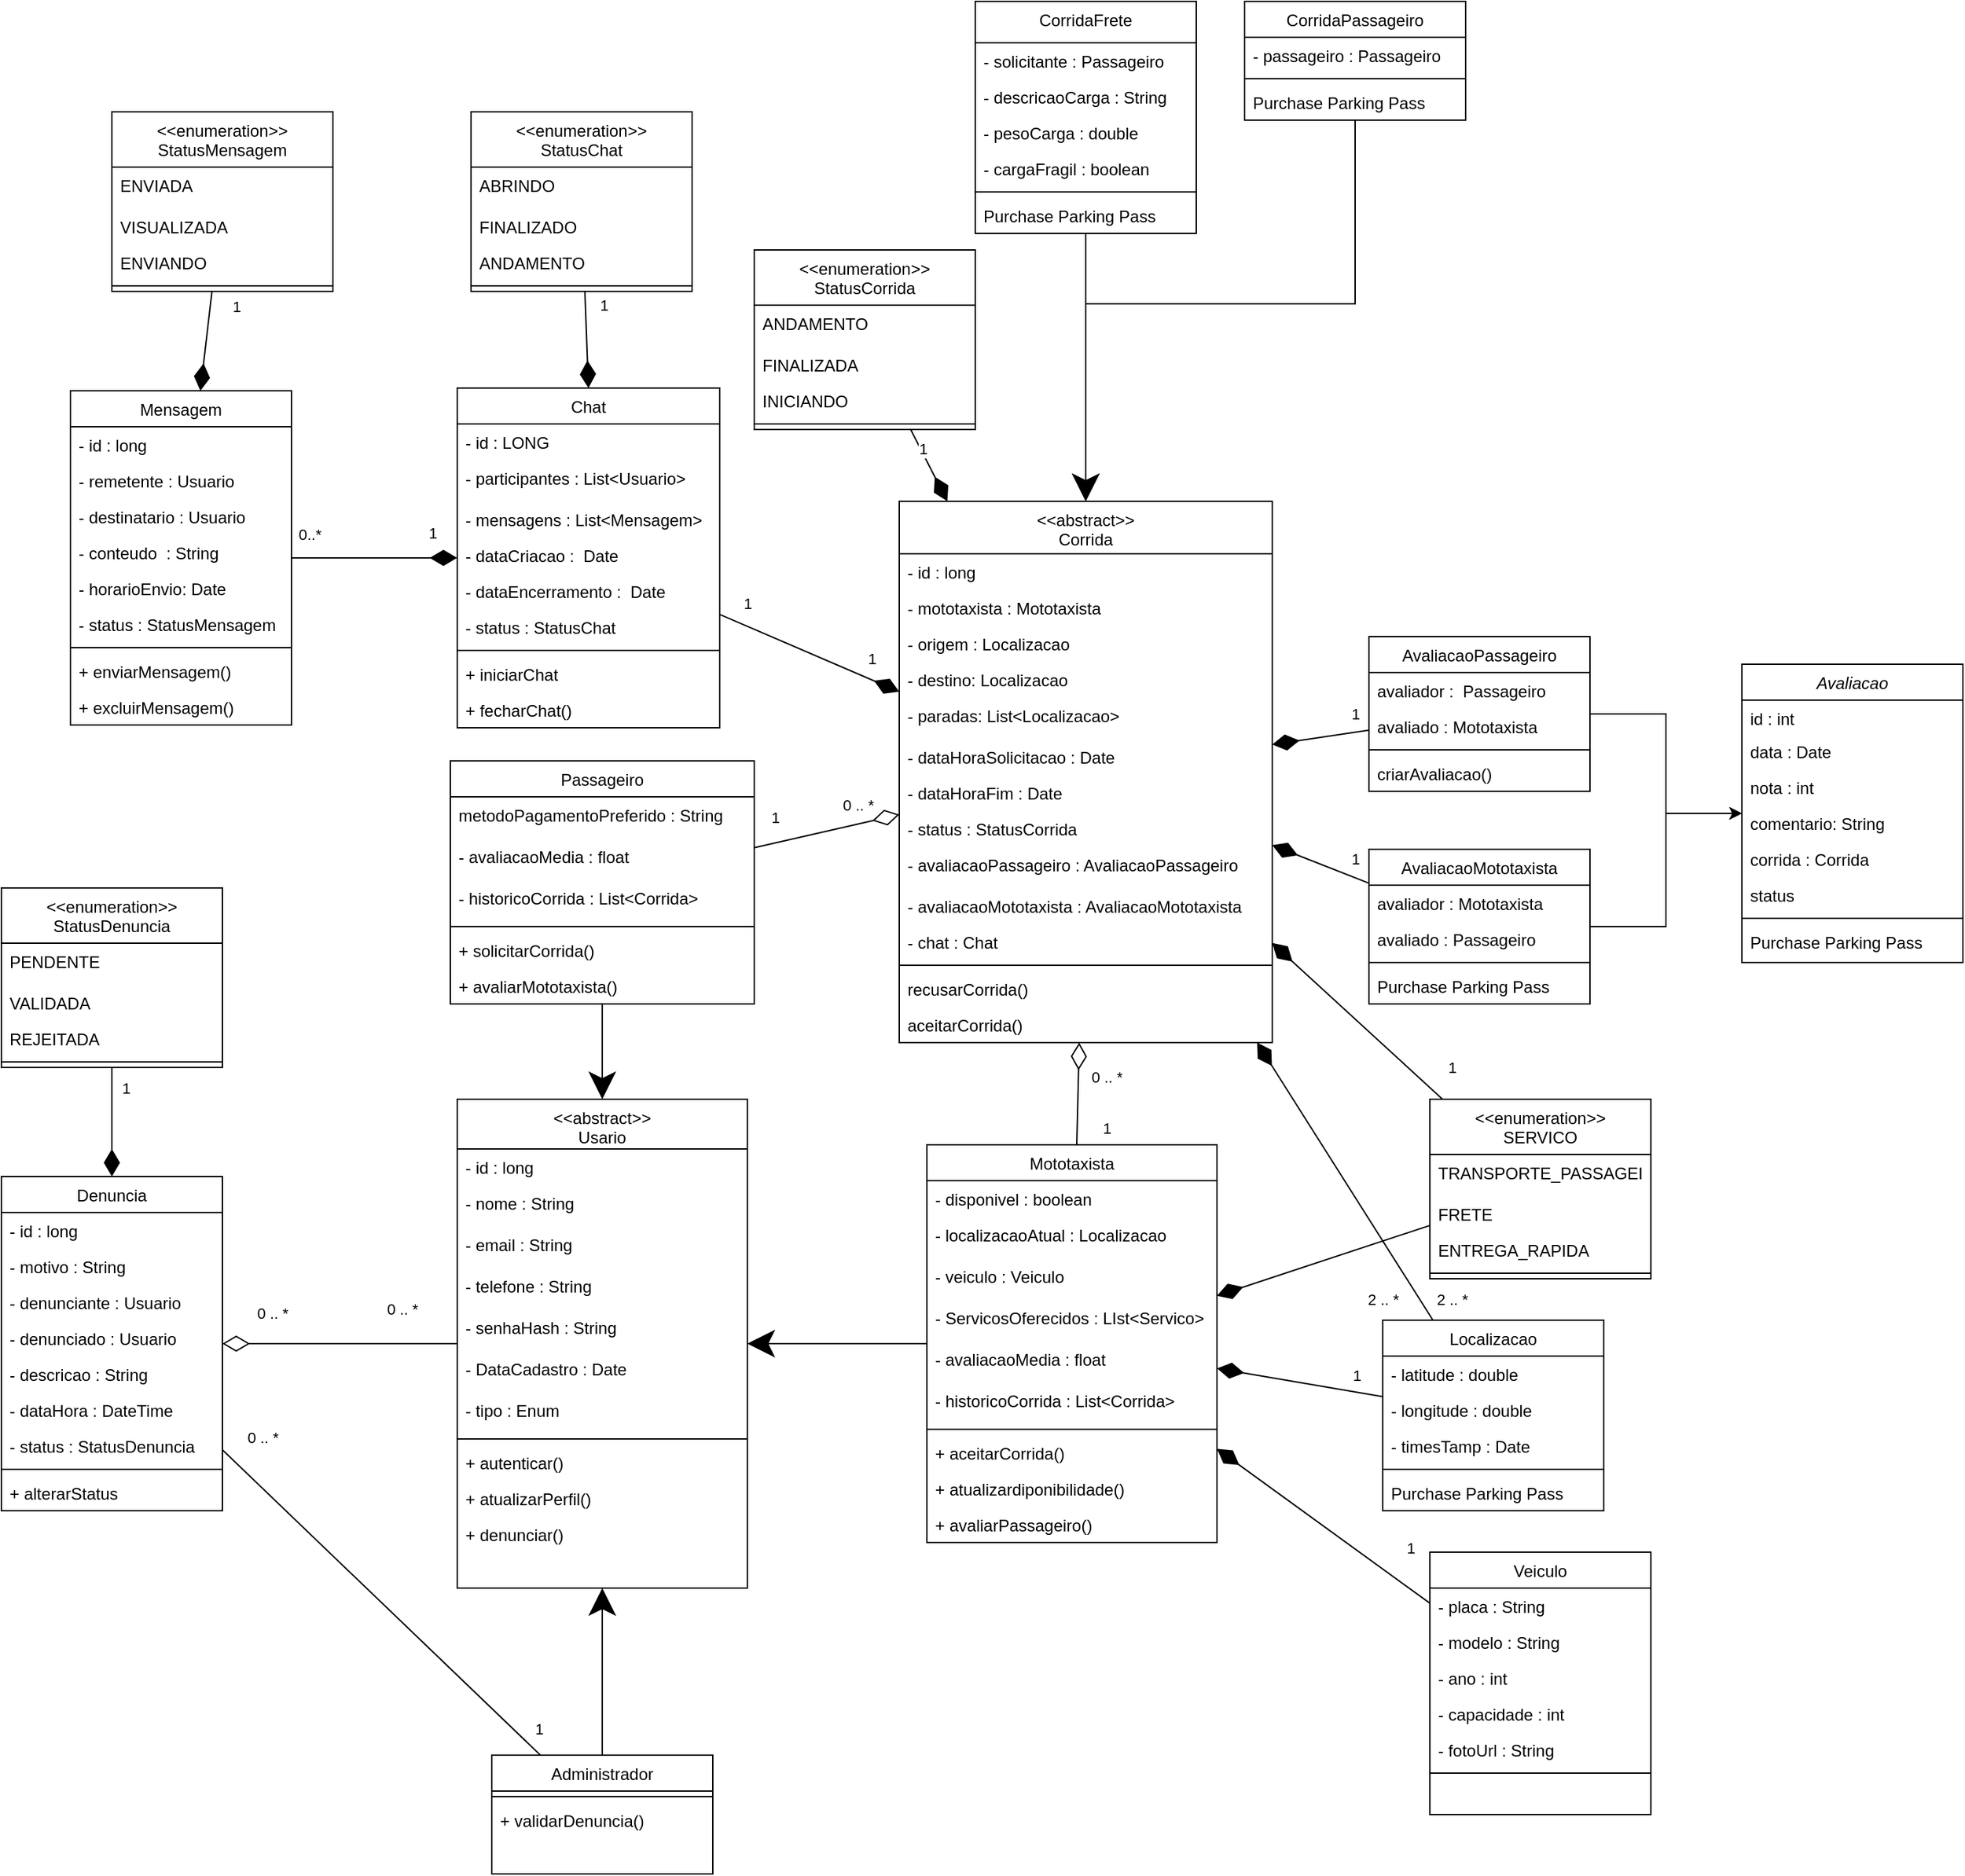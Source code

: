 <mxfile version="26.2.10">
  <diagram id="C5RBs43oDa-KdzZeNtuy" name="Page-1">
    <mxGraphModel dx="2507" dy="2043" grid="1" gridSize="10" guides="1" tooltips="1" connect="1" arrows="1" fold="1" page="1" pageScale="1" pageWidth="827" pageHeight="1169" math="0" shadow="0">
      <root>
        <mxCell id="WIyWlLk6GJQsqaUBKTNV-0" />
        <mxCell id="WIyWlLk6GJQsqaUBKTNV-1" parent="WIyWlLk6GJQsqaUBKTNV-0" />
        <mxCell id="eyYolYSICh2a9ES7v6vp-72" style="rounded=0;orthogonalLoop=1;jettySize=auto;html=1;endArrow=diamondThin;endFill=1;endSize=17;" parent="WIyWlLk6GJQsqaUBKTNV-1" source="eyYolYSICh2a9ES7v6vp-46" target="zkfFHV4jXpPFQw0GAbJ--0" edge="1">
          <mxGeometry relative="1" as="geometry" />
        </mxCell>
        <mxCell id="tFsuxvvVSS5gCeRt54mZ-177" value="1" style="edgeLabel;html=1;align=center;verticalAlign=middle;resizable=0;points=[];" vertex="1" connectable="0" parent="eyYolYSICh2a9ES7v6vp-72">
          <mxGeometry x="-0.833" y="3" relative="1" as="geometry">
            <mxPoint x="8" y="-10" as="offset" />
          </mxGeometry>
        </mxCell>
        <mxCell id="tFsuxvvVSS5gCeRt54mZ-178" value="1" style="edgeLabel;html=1;align=center;verticalAlign=middle;resizable=0;points=[];" vertex="1" connectable="0" parent="eyYolYSICh2a9ES7v6vp-72">
          <mxGeometry x="0.576" y="1" relative="1" as="geometry">
            <mxPoint x="7" y="-11" as="offset" />
          </mxGeometry>
        </mxCell>
        <mxCell id="zkfFHV4jXpPFQw0GAbJ--0" value="&lt;&lt;abstract&gt;&gt;&#xa;Corrida" style="swimlane;fontStyle=0;align=center;verticalAlign=top;childLayout=stackLayout;horizontal=1;startSize=38;horizontalStack=0;resizeParent=1;resizeLast=0;collapsible=1;marginBottom=0;rounded=0;shadow=0;strokeWidth=1;" parent="WIyWlLk6GJQsqaUBKTNV-1" vertex="1">
          <mxGeometry x="460" y="12" width="270" height="392" as="geometry">
            <mxRectangle x="220" y="120" width="160" height="26" as="alternateBounds" />
          </mxGeometry>
        </mxCell>
        <mxCell id="zkfFHV4jXpPFQw0GAbJ--1" value="- id : long" style="text;align=left;verticalAlign=top;spacingLeft=4;spacingRight=4;overflow=hidden;rotatable=0;points=[[0,0.5],[1,0.5]];portConstraint=eastwest;" parent="zkfFHV4jXpPFQw0GAbJ--0" vertex="1">
          <mxGeometry y="38" width="270" height="26" as="geometry" />
        </mxCell>
        <mxCell id="zkfFHV4jXpPFQw0GAbJ--3" value="- mototaxista : Mototaxista" style="text;align=left;verticalAlign=top;spacingLeft=4;spacingRight=4;overflow=hidden;rotatable=0;points=[[0,0.5],[1,0.5]];portConstraint=eastwest;rounded=0;shadow=0;html=0;" parent="zkfFHV4jXpPFQw0GAbJ--0" vertex="1">
          <mxGeometry y="64" width="270" height="26" as="geometry" />
        </mxCell>
        <mxCell id="eyYolYSICh2a9ES7v6vp-1" value="- origem : Localizacao" style="text;align=left;verticalAlign=top;spacingLeft=4;spacingRight=4;overflow=hidden;rotatable=0;points=[[0,0.5],[1,0.5]];portConstraint=eastwest;rounded=0;shadow=0;html=0;" parent="zkfFHV4jXpPFQw0GAbJ--0" vertex="1">
          <mxGeometry y="90" width="270" height="26" as="geometry" />
        </mxCell>
        <mxCell id="eyYolYSICh2a9ES7v6vp-2" value="- destino: Localizacao" style="text;align=left;verticalAlign=top;spacingLeft=4;spacingRight=4;overflow=hidden;rotatable=0;points=[[0,0.5],[1,0.5]];portConstraint=eastwest;rounded=0;shadow=0;html=0;" parent="zkfFHV4jXpPFQw0GAbJ--0" vertex="1">
          <mxGeometry y="116" width="270" height="26" as="geometry" />
        </mxCell>
        <mxCell id="eyYolYSICh2a9ES7v6vp-3" value="- paradas: List&lt;Localizacao&gt;" style="text;align=left;verticalAlign=top;spacingLeft=4;spacingRight=4;overflow=hidden;rotatable=0;points=[[0,0.5],[1,0.5]];portConstraint=eastwest;rounded=0;shadow=0;html=0;" parent="zkfFHV4jXpPFQw0GAbJ--0" vertex="1">
          <mxGeometry y="142" width="270" height="30" as="geometry" />
        </mxCell>
        <mxCell id="eyYolYSICh2a9ES7v6vp-4" value="- dataHoraSolicitacao : Date" style="text;align=left;verticalAlign=top;spacingLeft=4;spacingRight=4;overflow=hidden;rotatable=0;points=[[0,0.5],[1,0.5]];portConstraint=eastwest;rounded=0;shadow=0;html=0;" parent="zkfFHV4jXpPFQw0GAbJ--0" vertex="1">
          <mxGeometry y="172" width="270" height="26" as="geometry" />
        </mxCell>
        <mxCell id="eyYolYSICh2a9ES7v6vp-5" value="- dataHoraFim : Date" style="text;align=left;verticalAlign=top;spacingLeft=4;spacingRight=4;overflow=hidden;rotatable=0;points=[[0,0.5],[1,0.5]];portConstraint=eastwest;rounded=0;shadow=0;html=0;" parent="zkfFHV4jXpPFQw0GAbJ--0" vertex="1">
          <mxGeometry y="198" width="270" height="26" as="geometry" />
        </mxCell>
        <mxCell id="eyYolYSICh2a9ES7v6vp-7" value="- status : StatusCorrida" style="text;align=left;verticalAlign=top;spacingLeft=4;spacingRight=4;overflow=hidden;rotatable=0;points=[[0,0.5],[1,0.5]];portConstraint=eastwest;rounded=0;shadow=0;html=0;" parent="zkfFHV4jXpPFQw0GAbJ--0" vertex="1">
          <mxGeometry y="224" width="270" height="26" as="geometry" />
        </mxCell>
        <mxCell id="eyYolYSICh2a9ES7v6vp-9" value="- avaliacaoPassageiro : AvaliacaoPassageiro" style="text;align=left;verticalAlign=top;spacingLeft=4;spacingRight=4;overflow=hidden;rotatable=0;points=[[0,0.5],[1,0.5]];portConstraint=eastwest;rounded=0;shadow=0;html=0;" parent="zkfFHV4jXpPFQw0GAbJ--0" vertex="1">
          <mxGeometry y="250" width="270" height="30" as="geometry" />
        </mxCell>
        <mxCell id="eyYolYSICh2a9ES7v6vp-8" value="- avaliacaoMototaxista : AvaliacaoMototaxista&#xa;" style="text;align=left;verticalAlign=top;spacingLeft=4;spacingRight=4;overflow=hidden;rotatable=0;points=[[0,0.5],[1,0.5]];portConstraint=eastwest;rounded=0;shadow=0;html=0;" parent="zkfFHV4jXpPFQw0GAbJ--0" vertex="1">
          <mxGeometry y="280" width="270" height="26" as="geometry" />
        </mxCell>
        <mxCell id="eyYolYSICh2a9ES7v6vp-10" value="- chat : Chat" style="text;align=left;verticalAlign=top;spacingLeft=4;spacingRight=4;overflow=hidden;rotatable=0;points=[[0,0.5],[1,0.5]];portConstraint=eastwest;rounded=0;shadow=0;html=0;" parent="zkfFHV4jXpPFQw0GAbJ--0" vertex="1">
          <mxGeometry y="306" width="270" height="26" as="geometry" />
        </mxCell>
        <mxCell id="zkfFHV4jXpPFQw0GAbJ--4" value="" style="line;html=1;strokeWidth=1;align=left;verticalAlign=middle;spacingTop=-1;spacingLeft=3;spacingRight=3;rotatable=0;labelPosition=right;points=[];portConstraint=eastwest;" parent="zkfFHV4jXpPFQw0GAbJ--0" vertex="1">
          <mxGeometry y="332" width="270" height="8" as="geometry" />
        </mxCell>
        <mxCell id="zkfFHV4jXpPFQw0GAbJ--5" value="recusarCorrida()" style="text;align=left;verticalAlign=top;spacingLeft=4;spacingRight=4;overflow=hidden;rotatable=0;points=[[0,0.5],[1,0.5]];portConstraint=eastwest;" parent="zkfFHV4jXpPFQw0GAbJ--0" vertex="1">
          <mxGeometry y="340" width="270" height="26" as="geometry" />
        </mxCell>
        <mxCell id="eyYolYSICh2a9ES7v6vp-57" value="aceitarCorrida()" style="text;align=left;verticalAlign=top;spacingLeft=4;spacingRight=4;overflow=hidden;rotatable=0;points=[[0,0.5],[1,0.5]];portConstraint=eastwest;" parent="zkfFHV4jXpPFQw0GAbJ--0" vertex="1">
          <mxGeometry y="366" width="270" height="26" as="geometry" />
        </mxCell>
        <mxCell id="tFsuxvvVSS5gCeRt54mZ-151" style="edgeStyle=orthogonalEdgeStyle;rounded=0;orthogonalLoop=1;jettySize=auto;html=1;endSize=17;" edge="1" parent="WIyWlLk6GJQsqaUBKTNV-1" source="eyYolYSICh2a9ES7v6vp-11" target="zkfFHV4jXpPFQw0GAbJ--0">
          <mxGeometry relative="1" as="geometry" />
        </mxCell>
        <mxCell id="eyYolYSICh2a9ES7v6vp-11" value="CorridaPassageiro" style="swimlane;fontStyle=0;align=center;verticalAlign=top;childLayout=stackLayout;horizontal=1;startSize=26;horizontalStack=0;resizeParent=1;resizeLast=0;collapsible=1;marginBottom=0;rounded=0;shadow=0;strokeWidth=1;" parent="WIyWlLk6GJQsqaUBKTNV-1" vertex="1">
          <mxGeometry x="710" y="-350" width="160" height="86" as="geometry">
            <mxRectangle x="220" y="120" width="160" height="26" as="alternateBounds" />
          </mxGeometry>
        </mxCell>
        <mxCell id="eyYolYSICh2a9ES7v6vp-12" value="- passageiro : Passageiro" style="text;align=left;verticalAlign=top;spacingLeft=4;spacingRight=4;overflow=hidden;rotatable=0;points=[[0,0.5],[1,0.5]];portConstraint=eastwest;" parent="eyYolYSICh2a9ES7v6vp-11" vertex="1">
          <mxGeometry y="26" width="160" height="26" as="geometry" />
        </mxCell>
        <mxCell id="eyYolYSICh2a9ES7v6vp-23" value="" style="line;html=1;strokeWidth=1;align=left;verticalAlign=middle;spacingTop=-1;spacingLeft=3;spacingRight=3;rotatable=0;labelPosition=right;points=[];portConstraint=eastwest;" parent="eyYolYSICh2a9ES7v6vp-11" vertex="1">
          <mxGeometry y="52" width="160" height="8" as="geometry" />
        </mxCell>
        <mxCell id="eyYolYSICh2a9ES7v6vp-24" value="Purchase Parking Pass" style="text;align=left;verticalAlign=top;spacingLeft=4;spacingRight=4;overflow=hidden;rotatable=0;points=[[0,0.5],[1,0.5]];portConstraint=eastwest;" parent="eyYolYSICh2a9ES7v6vp-11" vertex="1">
          <mxGeometry y="60" width="160" height="26" as="geometry" />
        </mxCell>
        <mxCell id="tFsuxvvVSS5gCeRt54mZ-152" style="edgeStyle=orthogonalEdgeStyle;rounded=0;orthogonalLoop=1;jettySize=auto;html=1;endSize=17;" edge="1" parent="WIyWlLk6GJQsqaUBKTNV-1" source="eyYolYSICh2a9ES7v6vp-25" target="zkfFHV4jXpPFQw0GAbJ--0">
          <mxGeometry relative="1" as="geometry" />
        </mxCell>
        <mxCell id="eyYolYSICh2a9ES7v6vp-25" value="CorridaFrete" style="swimlane;fontStyle=0;align=center;verticalAlign=top;childLayout=stackLayout;horizontal=1;startSize=30;horizontalStack=0;resizeParent=1;resizeLast=0;collapsible=1;marginBottom=0;rounded=0;shadow=0;strokeWidth=1;" parent="WIyWlLk6GJQsqaUBKTNV-1" vertex="1">
          <mxGeometry x="515" y="-350" width="160" height="168" as="geometry">
            <mxRectangle x="220" y="120" width="160" height="26" as="alternateBounds" />
          </mxGeometry>
        </mxCell>
        <mxCell id="eyYolYSICh2a9ES7v6vp-26" value="- solicitante : Passageiro" style="text;align=left;verticalAlign=top;spacingLeft=4;spacingRight=4;overflow=hidden;rotatable=0;points=[[0,0.5],[1,0.5]];portConstraint=eastwest;" parent="eyYolYSICh2a9ES7v6vp-25" vertex="1">
          <mxGeometry y="30" width="160" height="26" as="geometry" />
        </mxCell>
        <mxCell id="eyYolYSICh2a9ES7v6vp-29" value="- descricaoCarga : String" style="text;align=left;verticalAlign=top;spacingLeft=4;spacingRight=4;overflow=hidden;rotatable=0;points=[[0,0.5],[1,0.5]];portConstraint=eastwest;" parent="eyYolYSICh2a9ES7v6vp-25" vertex="1">
          <mxGeometry y="56" width="160" height="26" as="geometry" />
        </mxCell>
        <mxCell id="eyYolYSICh2a9ES7v6vp-30" value="- pesoCarga : double" style="text;align=left;verticalAlign=top;spacingLeft=4;spacingRight=4;overflow=hidden;rotatable=0;points=[[0,0.5],[1,0.5]];portConstraint=eastwest;" parent="eyYolYSICh2a9ES7v6vp-25" vertex="1">
          <mxGeometry y="82" width="160" height="26" as="geometry" />
        </mxCell>
        <mxCell id="eyYolYSICh2a9ES7v6vp-31" value="- cargaFragil : boolean" style="text;align=left;verticalAlign=top;spacingLeft=4;spacingRight=4;overflow=hidden;rotatable=0;points=[[0,0.5],[1,0.5]];portConstraint=eastwest;" parent="eyYolYSICh2a9ES7v6vp-25" vertex="1">
          <mxGeometry y="108" width="160" height="26" as="geometry" />
        </mxCell>
        <mxCell id="eyYolYSICh2a9ES7v6vp-27" value="" style="line;html=1;strokeWidth=1;align=left;verticalAlign=middle;spacingTop=-1;spacingLeft=3;spacingRight=3;rotatable=0;labelPosition=right;points=[];portConstraint=eastwest;" parent="eyYolYSICh2a9ES7v6vp-25" vertex="1">
          <mxGeometry y="134" width="160" height="8" as="geometry" />
        </mxCell>
        <mxCell id="eyYolYSICh2a9ES7v6vp-28" value="Purchase Parking Pass" style="text;align=left;verticalAlign=top;spacingLeft=4;spacingRight=4;overflow=hidden;rotatable=0;points=[[0,0.5],[1,0.5]];portConstraint=eastwest;" parent="eyYolYSICh2a9ES7v6vp-25" vertex="1">
          <mxGeometry y="142" width="160" height="26" as="geometry" />
        </mxCell>
        <mxCell id="eyYolYSICh2a9ES7v6vp-70" style="edgeStyle=orthogonalEdgeStyle;rounded=0;orthogonalLoop=1;jettySize=auto;html=1;endArrow=diamondThin;endFill=1;targetPerimeterSpacing=0;jumpSize=6;endSize=17;" parent="WIyWlLk6GJQsqaUBKTNV-1" source="eyYolYSICh2a9ES7v6vp-60" target="eyYolYSICh2a9ES7v6vp-46" edge="1">
          <mxGeometry relative="1" as="geometry">
            <mxPoint x="80" y="140" as="targetPoint" />
          </mxGeometry>
        </mxCell>
        <mxCell id="eyYolYSICh2a9ES7v6vp-74" value="0..*" style="edgeLabel;html=1;align=center;verticalAlign=middle;resizable=0;points=[];" parent="eyYolYSICh2a9ES7v6vp-70" vertex="1" connectable="0">
          <mxGeometry x="-0.793" relative="1" as="geometry">
            <mxPoint y="-17" as="offset" />
          </mxGeometry>
        </mxCell>
        <mxCell id="eyYolYSICh2a9ES7v6vp-75" value="1" style="edgeLabel;html=1;align=center;verticalAlign=middle;resizable=0;points=[];" parent="eyYolYSICh2a9ES7v6vp-70" vertex="1" connectable="0">
          <mxGeometry x="0.585" relative="1" as="geometry">
            <mxPoint x="7" y="-18" as="offset" />
          </mxGeometry>
        </mxCell>
        <mxCell id="eyYolYSICh2a9ES7v6vp-46" value="Chat" style="swimlane;fontStyle=0;align=center;verticalAlign=top;childLayout=stackLayout;horizontal=1;startSize=26;horizontalStack=0;resizeParent=1;resizeLast=0;collapsible=1;marginBottom=0;rounded=0;shadow=0;strokeWidth=1;" parent="WIyWlLk6GJQsqaUBKTNV-1" vertex="1">
          <mxGeometry x="140" y="-70" width="190" height="246" as="geometry">
            <mxRectangle x="220" y="120" width="160" height="26" as="alternateBounds" />
          </mxGeometry>
        </mxCell>
        <mxCell id="eyYolYSICh2a9ES7v6vp-47" value="- id : LONG" style="text;align=left;verticalAlign=top;spacingLeft=4;spacingRight=4;overflow=hidden;rotatable=0;points=[[0,0.5],[1,0.5]];portConstraint=eastwest;" parent="eyYolYSICh2a9ES7v6vp-46" vertex="1">
          <mxGeometry y="26" width="190" height="26" as="geometry" />
        </mxCell>
        <mxCell id="eyYolYSICh2a9ES7v6vp-51" value="- participantes : List&lt;Usuario&gt;" style="text;align=left;verticalAlign=top;spacingLeft=4;spacingRight=4;overflow=hidden;rotatable=0;points=[[0,0.5],[1,0.5]];portConstraint=eastwest;" parent="eyYolYSICh2a9ES7v6vp-46" vertex="1">
          <mxGeometry y="52" width="190" height="30" as="geometry" />
        </mxCell>
        <mxCell id="eyYolYSICh2a9ES7v6vp-52" value="- mensagens : List&lt;Mensagem&gt;" style="text;align=left;verticalAlign=top;spacingLeft=4;spacingRight=4;overflow=hidden;rotatable=0;points=[[0,0.5],[1,0.5]];portConstraint=eastwest;" parent="eyYolYSICh2a9ES7v6vp-46" vertex="1">
          <mxGeometry y="82" width="190" height="26" as="geometry" />
        </mxCell>
        <mxCell id="eyYolYSICh2a9ES7v6vp-53" value="- dataCriacao :  Date" style="text;align=left;verticalAlign=top;spacingLeft=4;spacingRight=4;overflow=hidden;rotatable=0;points=[[0,0.5],[1,0.5]];portConstraint=eastwest;" parent="eyYolYSICh2a9ES7v6vp-46" vertex="1">
          <mxGeometry y="108" width="190" height="26" as="geometry" />
        </mxCell>
        <mxCell id="eyYolYSICh2a9ES7v6vp-54" value="- dataEncerramento :  Date" style="text;align=left;verticalAlign=top;spacingLeft=4;spacingRight=4;overflow=hidden;rotatable=0;points=[[0,0.5],[1,0.5]];portConstraint=eastwest;" parent="eyYolYSICh2a9ES7v6vp-46" vertex="1">
          <mxGeometry y="134" width="190" height="26" as="geometry" />
        </mxCell>
        <mxCell id="eyYolYSICh2a9ES7v6vp-55" value="- status : StatusChat" style="text;align=left;verticalAlign=top;spacingLeft=4;spacingRight=4;overflow=hidden;rotatable=0;points=[[0,0.5],[1,0.5]];portConstraint=eastwest;" parent="eyYolYSICh2a9ES7v6vp-46" vertex="1">
          <mxGeometry y="160" width="190" height="26" as="geometry" />
        </mxCell>
        <mxCell id="eyYolYSICh2a9ES7v6vp-48" value="" style="line;html=1;strokeWidth=1;align=left;verticalAlign=middle;spacingTop=-1;spacingLeft=3;spacingRight=3;rotatable=0;labelPosition=right;points=[];portConstraint=eastwest;" parent="eyYolYSICh2a9ES7v6vp-46" vertex="1">
          <mxGeometry y="186" width="190" height="8" as="geometry" />
        </mxCell>
        <mxCell id="eyYolYSICh2a9ES7v6vp-50" value="+ iniciarChat" style="text;align=left;verticalAlign=top;spacingLeft=4;spacingRight=4;overflow=hidden;rotatable=0;points=[[0,0.5],[1,0.5]];portConstraint=eastwest;" parent="eyYolYSICh2a9ES7v6vp-46" vertex="1">
          <mxGeometry y="194" width="190" height="26" as="geometry" />
        </mxCell>
        <mxCell id="tFsuxvvVSS5gCeRt54mZ-181" value="+ fecharChat()" style="text;align=left;verticalAlign=top;spacingLeft=4;spacingRight=4;overflow=hidden;rotatable=0;points=[[0,0.5],[1,0.5]];portConstraint=eastwest;" vertex="1" parent="eyYolYSICh2a9ES7v6vp-46">
          <mxGeometry y="220" width="190" height="26" as="geometry" />
        </mxCell>
        <mxCell id="eyYolYSICh2a9ES7v6vp-60" value="Mensagem" style="swimlane;fontStyle=0;align=center;verticalAlign=top;childLayout=stackLayout;horizontal=1;startSize=26;horizontalStack=0;resizeParent=1;resizeLast=0;collapsible=1;marginBottom=0;rounded=0;shadow=0;strokeWidth=1;" parent="WIyWlLk6GJQsqaUBKTNV-1" vertex="1">
          <mxGeometry x="-140" y="-68" width="160" height="242" as="geometry">
            <mxRectangle x="220" y="120" width="160" height="26" as="alternateBounds" />
          </mxGeometry>
        </mxCell>
        <mxCell id="eyYolYSICh2a9ES7v6vp-61" value="- id : long" style="text;align=left;verticalAlign=top;spacingLeft=4;spacingRight=4;overflow=hidden;rotatable=0;points=[[0,0.5],[1,0.5]];portConstraint=eastwest;" parent="eyYolYSICh2a9ES7v6vp-60" vertex="1">
          <mxGeometry y="26" width="160" height="26" as="geometry" />
        </mxCell>
        <mxCell id="eyYolYSICh2a9ES7v6vp-64" value="- remetente : Usuario" style="text;align=left;verticalAlign=top;spacingLeft=4;spacingRight=4;overflow=hidden;rotatable=0;points=[[0,0.5],[1,0.5]];portConstraint=eastwest;" parent="eyYolYSICh2a9ES7v6vp-60" vertex="1">
          <mxGeometry y="52" width="160" height="26" as="geometry" />
        </mxCell>
        <mxCell id="eyYolYSICh2a9ES7v6vp-65" value="- destinatario : Usuario" style="text;align=left;verticalAlign=top;spacingLeft=4;spacingRight=4;overflow=hidden;rotatable=0;points=[[0,0.5],[1,0.5]];portConstraint=eastwest;" parent="eyYolYSICh2a9ES7v6vp-60" vertex="1">
          <mxGeometry y="78" width="160" height="26" as="geometry" />
        </mxCell>
        <mxCell id="eyYolYSICh2a9ES7v6vp-66" value="- conteudo  : String" style="text;align=left;verticalAlign=top;spacingLeft=4;spacingRight=4;overflow=hidden;rotatable=0;points=[[0,0.5],[1,0.5]];portConstraint=eastwest;" parent="eyYolYSICh2a9ES7v6vp-60" vertex="1">
          <mxGeometry y="104" width="160" height="26" as="geometry" />
        </mxCell>
        <mxCell id="eyYolYSICh2a9ES7v6vp-67" value="- horarioEnvio: Date" style="text;align=left;verticalAlign=top;spacingLeft=4;spacingRight=4;overflow=hidden;rotatable=0;points=[[0,0.5],[1,0.5]];portConstraint=eastwest;" parent="eyYolYSICh2a9ES7v6vp-60" vertex="1">
          <mxGeometry y="130" width="160" height="26" as="geometry" />
        </mxCell>
        <mxCell id="eyYolYSICh2a9ES7v6vp-68" value="- status : StatusMensagem" style="text;align=left;verticalAlign=top;spacingLeft=4;spacingRight=4;overflow=hidden;rotatable=0;points=[[0,0.5],[1,0.5]];portConstraint=eastwest;" parent="eyYolYSICh2a9ES7v6vp-60" vertex="1">
          <mxGeometry y="156" width="160" height="26" as="geometry" />
        </mxCell>
        <mxCell id="eyYolYSICh2a9ES7v6vp-62" value="" style="line;html=1;strokeWidth=1;align=left;verticalAlign=middle;spacingTop=-1;spacingLeft=3;spacingRight=3;rotatable=0;labelPosition=right;points=[];portConstraint=eastwest;" parent="eyYolYSICh2a9ES7v6vp-60" vertex="1">
          <mxGeometry y="182" width="160" height="8" as="geometry" />
        </mxCell>
        <mxCell id="eyYolYSICh2a9ES7v6vp-63" value="+ enviarMensagem()" style="text;align=left;verticalAlign=top;spacingLeft=4;spacingRight=4;overflow=hidden;rotatable=0;points=[[0,0.5],[1,0.5]];portConstraint=eastwest;" parent="eyYolYSICh2a9ES7v6vp-60" vertex="1">
          <mxGeometry y="190" width="160" height="26" as="geometry" />
        </mxCell>
        <mxCell id="tFsuxvvVSS5gCeRt54mZ-180" value="+ excluirMensagem()" style="text;align=left;verticalAlign=top;spacingLeft=4;spacingRight=4;overflow=hidden;rotatable=0;points=[[0,0.5],[1,0.5]];portConstraint=eastwest;" vertex="1" parent="eyYolYSICh2a9ES7v6vp-60">
          <mxGeometry y="216" width="160" height="26" as="geometry" />
        </mxCell>
        <mxCell id="tFsuxvvVSS5gCeRt54mZ-0" value="Avaliacao" style="swimlane;fontStyle=2;align=center;verticalAlign=top;childLayout=stackLayout;horizontal=1;startSize=26;horizontalStack=0;resizeParent=1;resizeLast=0;collapsible=1;marginBottom=0;rounded=0;shadow=0;strokeWidth=1;" vertex="1" parent="WIyWlLk6GJQsqaUBKTNV-1">
          <mxGeometry x="1070" y="130" width="160" height="216" as="geometry">
            <mxRectangle x="220" y="120" width="160" height="26" as="alternateBounds" />
          </mxGeometry>
        </mxCell>
        <mxCell id="tFsuxvvVSS5gCeRt54mZ-1" value="id : int" style="text;align=left;verticalAlign=top;spacingLeft=4;spacingRight=4;overflow=hidden;rotatable=0;points=[[0,0.5],[1,0.5]];portConstraint=eastwest;" vertex="1" parent="tFsuxvvVSS5gCeRt54mZ-0">
          <mxGeometry y="26" width="160" height="24" as="geometry" />
        </mxCell>
        <mxCell id="tFsuxvvVSS5gCeRt54mZ-2" value="data : Date" style="text;align=left;verticalAlign=top;spacingLeft=4;spacingRight=4;overflow=hidden;rotatable=0;points=[[0,0.5],[1,0.5]];portConstraint=eastwest;" vertex="1" parent="tFsuxvvVSS5gCeRt54mZ-0">
          <mxGeometry y="50" width="160" height="26" as="geometry" />
        </mxCell>
        <mxCell id="tFsuxvvVSS5gCeRt54mZ-3" value="nota : int " style="text;align=left;verticalAlign=top;spacingLeft=4;spacingRight=4;overflow=hidden;rotatable=0;points=[[0,0.5],[1,0.5]];portConstraint=eastwest;" vertex="1" parent="tFsuxvvVSS5gCeRt54mZ-0">
          <mxGeometry y="76" width="160" height="26" as="geometry" />
        </mxCell>
        <mxCell id="tFsuxvvVSS5gCeRt54mZ-4" value="comentario: String" style="text;align=left;verticalAlign=top;spacingLeft=4;spacingRight=4;overflow=hidden;rotatable=0;points=[[0,0.5],[1,0.5]];portConstraint=eastwest;" vertex="1" parent="tFsuxvvVSS5gCeRt54mZ-0">
          <mxGeometry y="102" width="160" height="26" as="geometry" />
        </mxCell>
        <mxCell id="tFsuxvvVSS5gCeRt54mZ-5" value="corrida : Corrida" style="text;align=left;verticalAlign=top;spacingLeft=4;spacingRight=4;overflow=hidden;rotatable=0;points=[[0,0.5],[1,0.5]];portConstraint=eastwest;" vertex="1" parent="tFsuxvvVSS5gCeRt54mZ-0">
          <mxGeometry y="128" width="160" height="26" as="geometry" />
        </mxCell>
        <mxCell id="tFsuxvvVSS5gCeRt54mZ-6" value="status" style="text;align=left;verticalAlign=top;spacingLeft=4;spacingRight=4;overflow=hidden;rotatable=0;points=[[0,0.5],[1,0.5]];portConstraint=eastwest;" vertex="1" parent="tFsuxvvVSS5gCeRt54mZ-0">
          <mxGeometry y="154" width="160" height="26" as="geometry" />
        </mxCell>
        <mxCell id="tFsuxvvVSS5gCeRt54mZ-7" value="" style="line;html=1;strokeWidth=1;align=left;verticalAlign=middle;spacingTop=-1;spacingLeft=3;spacingRight=3;rotatable=0;labelPosition=right;points=[];portConstraint=eastwest;" vertex="1" parent="tFsuxvvVSS5gCeRt54mZ-0">
          <mxGeometry y="180" width="160" height="8" as="geometry" />
        </mxCell>
        <mxCell id="tFsuxvvVSS5gCeRt54mZ-8" value="Purchase Parking Pass" style="text;align=left;verticalAlign=top;spacingLeft=4;spacingRight=4;overflow=hidden;rotatable=0;points=[[0,0.5],[1,0.5]];portConstraint=eastwest;" vertex="1" parent="tFsuxvvVSS5gCeRt54mZ-0">
          <mxGeometry y="188" width="160" height="26" as="geometry" />
        </mxCell>
        <mxCell id="tFsuxvvVSS5gCeRt54mZ-26" style="edgeStyle=orthogonalEdgeStyle;rounded=0;orthogonalLoop=1;jettySize=auto;html=1;" edge="1" parent="WIyWlLk6GJQsqaUBKTNV-1" source="tFsuxvvVSS5gCeRt54mZ-9" target="tFsuxvvVSS5gCeRt54mZ-0">
          <mxGeometry relative="1" as="geometry" />
        </mxCell>
        <mxCell id="tFsuxvvVSS5gCeRt54mZ-9" value="AvaliacaoMototaxista" style="swimlane;fontStyle=0;align=center;verticalAlign=top;childLayout=stackLayout;horizontal=1;startSize=26;horizontalStack=0;resizeParent=1;resizeLast=0;collapsible=1;marginBottom=0;rounded=0;shadow=0;strokeWidth=1;" vertex="1" parent="WIyWlLk6GJQsqaUBKTNV-1">
          <mxGeometry x="800" y="264" width="160" height="112" as="geometry">
            <mxRectangle x="220" y="120" width="160" height="26" as="alternateBounds" />
          </mxGeometry>
        </mxCell>
        <mxCell id="tFsuxvvVSS5gCeRt54mZ-10" value="avaliador : Mototaxista" style="text;align=left;verticalAlign=top;spacingLeft=4;spacingRight=4;overflow=hidden;rotatable=0;points=[[0,0.5],[1,0.5]];portConstraint=eastwest;" vertex="1" parent="tFsuxvvVSS5gCeRt54mZ-9">
          <mxGeometry y="26" width="160" height="26" as="geometry" />
        </mxCell>
        <mxCell id="tFsuxvvVSS5gCeRt54mZ-17" value="avaliado : Passageiro" style="text;align=left;verticalAlign=top;spacingLeft=4;spacingRight=4;overflow=hidden;rotatable=0;points=[[0,0.5],[1,0.5]];portConstraint=eastwest;" vertex="1" parent="tFsuxvvVSS5gCeRt54mZ-9">
          <mxGeometry y="52" width="160" height="26" as="geometry" />
        </mxCell>
        <mxCell id="tFsuxvvVSS5gCeRt54mZ-11" value="" style="line;html=1;strokeWidth=1;align=left;verticalAlign=middle;spacingTop=-1;spacingLeft=3;spacingRight=3;rotatable=0;labelPosition=right;points=[];portConstraint=eastwest;" vertex="1" parent="tFsuxvvVSS5gCeRt54mZ-9">
          <mxGeometry y="78" width="160" height="8" as="geometry" />
        </mxCell>
        <mxCell id="tFsuxvvVSS5gCeRt54mZ-12" value="Purchase Parking Pass" style="text;align=left;verticalAlign=top;spacingLeft=4;spacingRight=4;overflow=hidden;rotatable=0;points=[[0,0.5],[1,0.5]];portConstraint=eastwest;" vertex="1" parent="tFsuxvvVSS5gCeRt54mZ-9">
          <mxGeometry y="86" width="160" height="26" as="geometry" />
        </mxCell>
        <mxCell id="tFsuxvvVSS5gCeRt54mZ-25" style="edgeStyle=orthogonalEdgeStyle;rounded=0;orthogonalLoop=1;jettySize=auto;html=1;" edge="1" parent="WIyWlLk6GJQsqaUBKTNV-1" source="tFsuxvvVSS5gCeRt54mZ-18" target="tFsuxvvVSS5gCeRt54mZ-0">
          <mxGeometry relative="1" as="geometry" />
        </mxCell>
        <mxCell id="tFsuxvvVSS5gCeRt54mZ-28" style="rounded=0;orthogonalLoop=1;jettySize=auto;html=1;endArrow=diamondThin;endFill=1;endSize=17;" edge="1" parent="WIyWlLk6GJQsqaUBKTNV-1" source="tFsuxvvVSS5gCeRt54mZ-18" target="zkfFHV4jXpPFQw0GAbJ--0">
          <mxGeometry relative="1" as="geometry" />
        </mxCell>
        <mxCell id="tFsuxvvVSS5gCeRt54mZ-175" value="1" style="edgeLabel;html=1;align=center;verticalAlign=middle;resizable=0;points=[];" vertex="1" connectable="0" parent="tFsuxvvVSS5gCeRt54mZ-28">
          <mxGeometry x="-0.664" y="-2" relative="1" as="geometry">
            <mxPoint x="2" y="-12" as="offset" />
          </mxGeometry>
        </mxCell>
        <mxCell id="tFsuxvvVSS5gCeRt54mZ-18" value="AvaliacaoPassageiro" style="swimlane;fontStyle=0;align=center;verticalAlign=top;childLayout=stackLayout;horizontal=1;startSize=26;horizontalStack=0;resizeParent=1;resizeLast=0;collapsible=1;marginBottom=0;rounded=0;shadow=0;strokeWidth=1;" vertex="1" parent="WIyWlLk6GJQsqaUBKTNV-1">
          <mxGeometry x="800" y="110" width="160" height="112" as="geometry">
            <mxRectangle x="220" y="120" width="160" height="26" as="alternateBounds" />
          </mxGeometry>
        </mxCell>
        <mxCell id="tFsuxvvVSS5gCeRt54mZ-19" value="avaliador :  Passageiro" style="text;align=left;verticalAlign=top;spacingLeft=4;spacingRight=4;overflow=hidden;rotatable=0;points=[[0,0.5],[1,0.5]];portConstraint=eastwest;" vertex="1" parent="tFsuxvvVSS5gCeRt54mZ-18">
          <mxGeometry y="26" width="160" height="26" as="geometry" />
        </mxCell>
        <mxCell id="tFsuxvvVSS5gCeRt54mZ-20" value="avaliado : Mototaxista" style="text;align=left;verticalAlign=top;spacingLeft=4;spacingRight=4;overflow=hidden;rotatable=0;points=[[0,0.5],[1,0.5]];portConstraint=eastwest;" vertex="1" parent="tFsuxvvVSS5gCeRt54mZ-18">
          <mxGeometry y="52" width="160" height="26" as="geometry" />
        </mxCell>
        <mxCell id="tFsuxvvVSS5gCeRt54mZ-21" value="" style="line;html=1;strokeWidth=1;align=left;verticalAlign=middle;spacingTop=-1;spacingLeft=3;spacingRight=3;rotatable=0;labelPosition=right;points=[];portConstraint=eastwest;" vertex="1" parent="tFsuxvvVSS5gCeRt54mZ-18">
          <mxGeometry y="78" width="160" height="8" as="geometry" />
        </mxCell>
        <mxCell id="tFsuxvvVSS5gCeRt54mZ-22" value="criarAvaliacao()" style="text;align=left;verticalAlign=top;spacingLeft=4;spacingRight=4;overflow=hidden;rotatable=0;points=[[0,0.5],[1,0.5]];portConstraint=eastwest;" vertex="1" parent="tFsuxvvVSS5gCeRt54mZ-18">
          <mxGeometry y="86" width="160" height="26" as="geometry" />
        </mxCell>
        <mxCell id="tFsuxvvVSS5gCeRt54mZ-29" style="rounded=0;orthogonalLoop=1;jettySize=auto;html=1;endArrow=diamondThin;endFill=1;endSize=17;" edge="1" parent="WIyWlLk6GJQsqaUBKTNV-1" source="tFsuxvvVSS5gCeRt54mZ-9" target="zkfFHV4jXpPFQw0GAbJ--0">
          <mxGeometry relative="1" as="geometry" />
        </mxCell>
        <mxCell id="tFsuxvvVSS5gCeRt54mZ-176" value="1" style="edgeLabel;html=1;align=center;verticalAlign=middle;resizable=0;points=[];" vertex="1" connectable="0" parent="tFsuxvvVSS5gCeRt54mZ-29">
          <mxGeometry x="-0.653" y="2" relative="1" as="geometry">
            <mxPoint x="3" y="-15" as="offset" />
          </mxGeometry>
        </mxCell>
        <mxCell id="tFsuxvvVSS5gCeRt54mZ-147" style="edgeStyle=orthogonalEdgeStyle;rounded=0;orthogonalLoop=1;jettySize=auto;html=1;endSize=17;" edge="1" parent="WIyWlLk6GJQsqaUBKTNV-1" source="tFsuxvvVSS5gCeRt54mZ-30" target="tFsuxvvVSS5gCeRt54mZ-51">
          <mxGeometry relative="1" as="geometry" />
        </mxCell>
        <mxCell id="tFsuxvvVSS5gCeRt54mZ-155" style="rounded=0;orthogonalLoop=1;jettySize=auto;html=1;endArrow=diamondThin;startFill=0;endFill=0;endSize=17;" edge="1" parent="WIyWlLk6GJQsqaUBKTNV-1" source="tFsuxvvVSS5gCeRt54mZ-30" target="zkfFHV4jXpPFQw0GAbJ--0">
          <mxGeometry relative="1" as="geometry" />
        </mxCell>
        <mxCell id="tFsuxvvVSS5gCeRt54mZ-165" value="0 .. *" style="edgeLabel;html=1;align=center;verticalAlign=middle;resizable=0;points=[];" vertex="1" connectable="0" parent="tFsuxvvVSS5gCeRt54mZ-155">
          <mxGeometry x="0.326" y="-2" relative="1" as="geometry">
            <mxPoint x="18" as="offset" />
          </mxGeometry>
        </mxCell>
        <mxCell id="tFsuxvvVSS5gCeRt54mZ-166" value="1" style="edgeLabel;html=1;align=center;verticalAlign=middle;resizable=0;points=[];" vertex="1" connectable="0" parent="tFsuxvvVSS5gCeRt54mZ-155">
          <mxGeometry x="-0.675" y="-1" relative="1" as="geometry">
            <mxPoint x="20" as="offset" />
          </mxGeometry>
        </mxCell>
        <mxCell id="tFsuxvvVSS5gCeRt54mZ-30" value="Mototaxista" style="swimlane;fontStyle=0;align=center;verticalAlign=top;childLayout=stackLayout;horizontal=1;startSize=26;horizontalStack=0;resizeParent=1;resizeLast=0;collapsible=1;marginBottom=0;rounded=0;shadow=0;strokeWidth=1;" vertex="1" parent="WIyWlLk6GJQsqaUBKTNV-1">
          <mxGeometry x="480" y="478" width="210" height="288" as="geometry">
            <mxRectangle x="220" y="120" width="160" height="26" as="alternateBounds" />
          </mxGeometry>
        </mxCell>
        <mxCell id="tFsuxvvVSS5gCeRt54mZ-31" value="- disponivel : boolean " style="text;align=left;verticalAlign=top;spacingLeft=4;spacingRight=4;overflow=hidden;rotatable=0;points=[[0,0.5],[1,0.5]];portConstraint=eastwest;" vertex="1" parent="tFsuxvvVSS5gCeRt54mZ-30">
          <mxGeometry y="26" width="210" height="26" as="geometry" />
        </mxCell>
        <mxCell id="tFsuxvvVSS5gCeRt54mZ-32" value="- localizacaoAtual : Localizacao" style="text;align=left;verticalAlign=top;spacingLeft=4;spacingRight=4;overflow=hidden;rotatable=0;points=[[0,0.5],[1,0.5]];portConstraint=eastwest;" vertex="1" parent="tFsuxvvVSS5gCeRt54mZ-30">
          <mxGeometry y="52" width="210" height="30" as="geometry" />
        </mxCell>
        <mxCell id="tFsuxvvVSS5gCeRt54mZ-35" value="- veiculo : Veiculo " style="text;align=left;verticalAlign=top;spacingLeft=4;spacingRight=4;overflow=hidden;rotatable=0;points=[[0,0.5],[1,0.5]];portConstraint=eastwest;" vertex="1" parent="tFsuxvvVSS5gCeRt54mZ-30">
          <mxGeometry y="82" width="210" height="30" as="geometry" />
        </mxCell>
        <mxCell id="tFsuxvvVSS5gCeRt54mZ-36" value="- ServicosOferecidos : LIst&lt;Servico&gt;" style="text;align=left;verticalAlign=top;spacingLeft=4;spacingRight=4;overflow=hidden;rotatable=0;points=[[0,0.5],[1,0.5]];portConstraint=eastwest;" vertex="1" parent="tFsuxvvVSS5gCeRt54mZ-30">
          <mxGeometry y="112" width="210" height="30" as="geometry" />
        </mxCell>
        <mxCell id="tFsuxvvVSS5gCeRt54mZ-89" value="- avaliacaoMedia : float" style="text;align=left;verticalAlign=top;spacingLeft=4;spacingRight=4;overflow=hidden;rotatable=0;points=[[0,0.5],[1,0.5]];portConstraint=eastwest;" vertex="1" parent="tFsuxvvVSS5gCeRt54mZ-30">
          <mxGeometry y="142" width="210" height="30" as="geometry" />
        </mxCell>
        <mxCell id="tFsuxvvVSS5gCeRt54mZ-91" value="- historicoCorrida : List&lt;Corrida&gt;" style="text;align=left;verticalAlign=top;spacingLeft=4;spacingRight=4;overflow=hidden;rotatable=0;points=[[0,0.5],[1,0.5]];portConstraint=eastwest;" vertex="1" parent="tFsuxvvVSS5gCeRt54mZ-30">
          <mxGeometry y="172" width="210" height="30" as="geometry" />
        </mxCell>
        <mxCell id="tFsuxvvVSS5gCeRt54mZ-33" value="" style="line;html=1;strokeWidth=1;align=left;verticalAlign=middle;spacingTop=-1;spacingLeft=3;spacingRight=3;rotatable=0;labelPosition=right;points=[];portConstraint=eastwest;" vertex="1" parent="tFsuxvvVSS5gCeRt54mZ-30">
          <mxGeometry y="202" width="210" height="8" as="geometry" />
        </mxCell>
        <mxCell id="tFsuxvvVSS5gCeRt54mZ-34" value="+ aceitarCorrida()" style="text;align=left;verticalAlign=top;spacingLeft=4;spacingRight=4;overflow=hidden;rotatable=0;points=[[0,0.5],[1,0.5]];portConstraint=eastwest;" vertex="1" parent="tFsuxvvVSS5gCeRt54mZ-30">
          <mxGeometry y="210" width="210" height="26" as="geometry" />
        </mxCell>
        <mxCell id="tFsuxvvVSS5gCeRt54mZ-39" value="+ atualizardiponibilidade()" style="text;align=left;verticalAlign=top;spacingLeft=4;spacingRight=4;overflow=hidden;rotatable=0;points=[[0,0.5],[1,0.5]];portConstraint=eastwest;" vertex="1" parent="tFsuxvvVSS5gCeRt54mZ-30">
          <mxGeometry y="236" width="210" height="26" as="geometry" />
        </mxCell>
        <mxCell id="tFsuxvvVSS5gCeRt54mZ-70" value="+ avaliarPassageiro()" style="text;align=left;verticalAlign=top;spacingLeft=4;spacingRight=4;overflow=hidden;rotatable=0;points=[[0,0.5],[1,0.5]];portConstraint=eastwest;" vertex="1" parent="tFsuxvvVSS5gCeRt54mZ-30">
          <mxGeometry y="262" width="210" height="26" as="geometry" />
        </mxCell>
        <mxCell id="tFsuxvvVSS5gCeRt54mZ-48" style="rounded=0;orthogonalLoop=1;jettySize=auto;html=1;endArrow=diamondThin;endFill=1;endSize=17;" edge="1" parent="WIyWlLk6GJQsqaUBKTNV-1" source="tFsuxvvVSS5gCeRt54mZ-40" target="tFsuxvvVSS5gCeRt54mZ-30">
          <mxGeometry relative="1" as="geometry" />
        </mxCell>
        <mxCell id="tFsuxvvVSS5gCeRt54mZ-49" value="1" style="edgeLabel;html=1;align=center;verticalAlign=middle;resizable=0;points=[];" vertex="1" connectable="0" parent="tFsuxvvVSS5gCeRt54mZ-48">
          <mxGeometry x="-0.82" y="1" relative="1" as="geometry">
            <mxPoint x="16" y="-9" as="offset" />
          </mxGeometry>
        </mxCell>
        <mxCell id="tFsuxvvVSS5gCeRt54mZ-50" value="1" style="edgeLabel;html=1;align=center;verticalAlign=middle;resizable=0;points=[];" vertex="1" connectable="0" parent="tFsuxvvVSS5gCeRt54mZ-48">
          <mxGeometry x="0.706" y="1" relative="1" as="geometry">
            <mxPoint x="118" y="54" as="offset" />
          </mxGeometry>
        </mxCell>
        <mxCell id="tFsuxvvVSS5gCeRt54mZ-40" value="Veiculo" style="swimlane;fontStyle=0;align=center;verticalAlign=top;childLayout=stackLayout;horizontal=1;startSize=26;horizontalStack=0;resizeParent=1;resizeLast=0;collapsible=1;marginBottom=0;rounded=0;shadow=0;strokeWidth=1;" vertex="1" parent="WIyWlLk6GJQsqaUBKTNV-1">
          <mxGeometry x="844.11" y="773" width="160" height="190" as="geometry">
            <mxRectangle x="220" y="120" width="160" height="26" as="alternateBounds" />
          </mxGeometry>
        </mxCell>
        <mxCell id="tFsuxvvVSS5gCeRt54mZ-41" value="- placa : String" style="text;align=left;verticalAlign=top;spacingLeft=4;spacingRight=4;overflow=hidden;rotatable=0;points=[[0,0.5],[1,0.5]];portConstraint=eastwest;" vertex="1" parent="tFsuxvvVSS5gCeRt54mZ-40">
          <mxGeometry y="26" width="160" height="26" as="geometry" />
        </mxCell>
        <mxCell id="tFsuxvvVSS5gCeRt54mZ-42" value="- modelo : String" style="text;align=left;verticalAlign=top;spacingLeft=4;spacingRight=4;overflow=hidden;rotatable=0;points=[[0,0.5],[1,0.5]];portConstraint=eastwest;" vertex="1" parent="tFsuxvvVSS5gCeRt54mZ-40">
          <mxGeometry y="52" width="160" height="26" as="geometry" />
        </mxCell>
        <mxCell id="tFsuxvvVSS5gCeRt54mZ-43" value="- ano : int" style="text;align=left;verticalAlign=top;spacingLeft=4;spacingRight=4;overflow=hidden;rotatable=0;points=[[0,0.5],[1,0.5]];portConstraint=eastwest;" vertex="1" parent="tFsuxvvVSS5gCeRt54mZ-40">
          <mxGeometry y="78" width="160" height="26" as="geometry" />
        </mxCell>
        <mxCell id="tFsuxvvVSS5gCeRt54mZ-44" value="- capacidade : int " style="text;align=left;verticalAlign=top;spacingLeft=4;spacingRight=4;overflow=hidden;rotatable=0;points=[[0,0.5],[1,0.5]];portConstraint=eastwest;" vertex="1" parent="tFsuxvvVSS5gCeRt54mZ-40">
          <mxGeometry y="104" width="160" height="26" as="geometry" />
        </mxCell>
        <mxCell id="tFsuxvvVSS5gCeRt54mZ-47" value="- fotoUrl : String" style="text;align=left;verticalAlign=top;spacingLeft=4;spacingRight=4;overflow=hidden;rotatable=0;points=[[0,0.5],[1,0.5]];portConstraint=eastwest;" vertex="1" parent="tFsuxvvVSS5gCeRt54mZ-40">
          <mxGeometry y="130" width="160" height="26" as="geometry" />
        </mxCell>
        <mxCell id="tFsuxvvVSS5gCeRt54mZ-45" value="" style="line;html=1;strokeWidth=1;align=left;verticalAlign=middle;spacingTop=-1;spacingLeft=3;spacingRight=3;rotatable=0;labelPosition=right;points=[];portConstraint=eastwest;" vertex="1" parent="tFsuxvvVSS5gCeRt54mZ-40">
          <mxGeometry y="156" width="160" height="8" as="geometry" />
        </mxCell>
        <mxCell id="tFsuxvvVSS5gCeRt54mZ-143" style="rounded=0;orthogonalLoop=1;jettySize=auto;html=1;endArrow=diamondThin;startFill=0;endFill=0;endSize=17;" edge="1" parent="WIyWlLk6GJQsqaUBKTNV-1" source="tFsuxvvVSS5gCeRt54mZ-51" target="tFsuxvvVSS5gCeRt54mZ-103">
          <mxGeometry relative="1" as="geometry" />
        </mxCell>
        <mxCell id="tFsuxvvVSS5gCeRt54mZ-160" value="0 .. *" style="edgeLabel;html=1;align=center;verticalAlign=middle;resizable=0;points=[];" vertex="1" connectable="0" parent="tFsuxvvVSS5gCeRt54mZ-143">
          <mxGeometry x="0.639" y="-4" relative="1" as="geometry">
            <mxPoint x="99" y="-21" as="offset" />
          </mxGeometry>
        </mxCell>
        <mxCell id="tFsuxvvVSS5gCeRt54mZ-164" value="0 .. *" style="edgeLabel;html=1;align=center;verticalAlign=middle;resizable=0;points=[];" vertex="1" connectable="0" parent="tFsuxvvVSS5gCeRt54mZ-143">
          <mxGeometry x="0.577" y="4" relative="1" as="geometry">
            <mxPoint y="-26" as="offset" />
          </mxGeometry>
        </mxCell>
        <mxCell id="tFsuxvvVSS5gCeRt54mZ-51" value="&lt;&lt;abstract&gt;&gt;&#xa;Usario" style="swimlane;fontStyle=0;align=center;verticalAlign=top;childLayout=stackLayout;horizontal=1;startSize=36;horizontalStack=0;resizeParent=1;resizeLast=0;collapsible=1;marginBottom=0;rounded=0;shadow=0;strokeWidth=1;" vertex="1" parent="WIyWlLk6GJQsqaUBKTNV-1">
          <mxGeometry x="140" y="445" width="210" height="354" as="geometry">
            <mxRectangle x="220" y="120" width="160" height="26" as="alternateBounds" />
          </mxGeometry>
        </mxCell>
        <mxCell id="tFsuxvvVSS5gCeRt54mZ-52" value="- id : long " style="text;align=left;verticalAlign=top;spacingLeft=4;spacingRight=4;overflow=hidden;rotatable=0;points=[[0,0.5],[1,0.5]];portConstraint=eastwest;" vertex="1" parent="tFsuxvvVSS5gCeRt54mZ-51">
          <mxGeometry y="36" width="210" height="26" as="geometry" />
        </mxCell>
        <mxCell id="tFsuxvvVSS5gCeRt54mZ-53" value="- nome : String" style="text;align=left;verticalAlign=top;spacingLeft=4;spacingRight=4;overflow=hidden;rotatable=0;points=[[0,0.5],[1,0.5]];portConstraint=eastwest;" vertex="1" parent="tFsuxvvVSS5gCeRt54mZ-51">
          <mxGeometry y="62" width="210" height="30" as="geometry" />
        </mxCell>
        <mxCell id="tFsuxvvVSS5gCeRt54mZ-54" value="- email : String " style="text;align=left;verticalAlign=top;spacingLeft=4;spacingRight=4;overflow=hidden;rotatable=0;points=[[0,0.5],[1,0.5]];portConstraint=eastwest;" vertex="1" parent="tFsuxvvVSS5gCeRt54mZ-51">
          <mxGeometry y="92" width="210" height="30" as="geometry" />
        </mxCell>
        <mxCell id="tFsuxvvVSS5gCeRt54mZ-55" value="- telefone : String" style="text;align=left;verticalAlign=top;spacingLeft=4;spacingRight=4;overflow=hidden;rotatable=0;points=[[0,0.5],[1,0.5]];portConstraint=eastwest;" vertex="1" parent="tFsuxvvVSS5gCeRt54mZ-51">
          <mxGeometry y="122" width="210" height="30" as="geometry" />
        </mxCell>
        <mxCell id="tFsuxvvVSS5gCeRt54mZ-56" value="- senhaHash : String" style="text;align=left;verticalAlign=top;spacingLeft=4;spacingRight=4;overflow=hidden;rotatable=0;points=[[0,0.5],[1,0.5]];portConstraint=eastwest;" vertex="1" parent="tFsuxvvVSS5gCeRt54mZ-51">
          <mxGeometry y="152" width="210" height="30" as="geometry" />
        </mxCell>
        <mxCell id="tFsuxvvVSS5gCeRt54mZ-57" value="- DataCadastro : Date" style="text;align=left;verticalAlign=top;spacingLeft=4;spacingRight=4;overflow=hidden;rotatable=0;points=[[0,0.5],[1,0.5]];portConstraint=eastwest;" vertex="1" parent="tFsuxvvVSS5gCeRt54mZ-51">
          <mxGeometry y="182" width="210" height="30" as="geometry" />
        </mxCell>
        <mxCell id="tFsuxvvVSS5gCeRt54mZ-61" value="- tipo : Enum" style="text;align=left;verticalAlign=top;spacingLeft=4;spacingRight=4;overflow=hidden;rotatable=0;points=[[0,0.5],[1,0.5]];portConstraint=eastwest;" vertex="1" parent="tFsuxvvVSS5gCeRt54mZ-51">
          <mxGeometry y="212" width="210" height="30" as="geometry" />
        </mxCell>
        <mxCell id="tFsuxvvVSS5gCeRt54mZ-58" value="" style="line;html=1;strokeWidth=1;align=left;verticalAlign=middle;spacingTop=-1;spacingLeft=3;spacingRight=3;rotatable=0;labelPosition=right;points=[];portConstraint=eastwest;" vertex="1" parent="tFsuxvvVSS5gCeRt54mZ-51">
          <mxGeometry y="242" width="210" height="8" as="geometry" />
        </mxCell>
        <mxCell id="tFsuxvvVSS5gCeRt54mZ-59" value="+ autenticar()" style="text;align=left;verticalAlign=top;spacingLeft=4;spacingRight=4;overflow=hidden;rotatable=0;points=[[0,0.5],[1,0.5]];portConstraint=eastwest;" vertex="1" parent="tFsuxvvVSS5gCeRt54mZ-51">
          <mxGeometry y="250" width="210" height="26" as="geometry" />
        </mxCell>
        <mxCell id="tFsuxvvVSS5gCeRt54mZ-60" value="+ atualizarPerfil()" style="text;align=left;verticalAlign=top;spacingLeft=4;spacingRight=4;overflow=hidden;rotatable=0;points=[[0,0.5],[1,0.5]];portConstraint=eastwest;" vertex="1" parent="tFsuxvvVSS5gCeRt54mZ-51">
          <mxGeometry y="276" width="210" height="26" as="geometry" />
        </mxCell>
        <mxCell id="tFsuxvvVSS5gCeRt54mZ-142" value="+ denunciar()" style="text;align=left;verticalAlign=top;spacingLeft=4;spacingRight=4;overflow=hidden;rotatable=0;points=[[0,0.5],[1,0.5]];portConstraint=eastwest;" vertex="1" parent="tFsuxvvVSS5gCeRt54mZ-51">
          <mxGeometry y="302" width="210" height="26" as="geometry" />
        </mxCell>
        <mxCell id="tFsuxvvVSS5gCeRt54mZ-149" style="edgeStyle=orthogonalEdgeStyle;rounded=0;orthogonalLoop=1;jettySize=auto;html=1;endSize=17;" edge="1" parent="WIyWlLk6GJQsqaUBKTNV-1" source="tFsuxvvVSS5gCeRt54mZ-63" target="tFsuxvvVSS5gCeRt54mZ-51">
          <mxGeometry relative="1" as="geometry" />
        </mxCell>
        <mxCell id="tFsuxvvVSS5gCeRt54mZ-154" style="rounded=0;orthogonalLoop=1;jettySize=auto;html=1;endArrow=diamondThin;startFill=0;endFill=0;endSize=17;" edge="1" parent="WIyWlLk6GJQsqaUBKTNV-1" source="tFsuxvvVSS5gCeRt54mZ-63" target="zkfFHV4jXpPFQw0GAbJ--0">
          <mxGeometry relative="1" as="geometry" />
        </mxCell>
        <mxCell id="tFsuxvvVSS5gCeRt54mZ-169" value="0 .. *" style="edgeLabel;html=1;align=center;verticalAlign=middle;resizable=0;points=[];" vertex="1" connectable="0" parent="tFsuxvvVSS5gCeRt54mZ-154">
          <mxGeometry x="0.522" relative="1" as="geometry">
            <mxPoint x="-5" y="-13" as="offset" />
          </mxGeometry>
        </mxCell>
        <mxCell id="tFsuxvvVSS5gCeRt54mZ-170" value="1" style="edgeLabel;html=1;align=center;verticalAlign=middle;resizable=0;points=[];" vertex="1" connectable="0" parent="tFsuxvvVSS5gCeRt54mZ-154">
          <mxGeometry x="-0.699" y="-1" relative="1" as="geometry">
            <mxPoint x="-1" y="-20" as="offset" />
          </mxGeometry>
        </mxCell>
        <mxCell id="tFsuxvvVSS5gCeRt54mZ-63" value="Passageiro" style="swimlane;fontStyle=0;align=center;verticalAlign=top;childLayout=stackLayout;horizontal=1;startSize=26;horizontalStack=0;resizeParent=1;resizeLast=0;collapsible=1;marginBottom=0;rounded=0;shadow=0;strokeWidth=1;" vertex="1" parent="WIyWlLk6GJQsqaUBKTNV-1">
          <mxGeometry x="135" y="200" width="220" height="176" as="geometry">
            <mxRectangle x="220" y="120" width="160" height="26" as="alternateBounds" />
          </mxGeometry>
        </mxCell>
        <mxCell id="tFsuxvvVSS5gCeRt54mZ-64" value="metodoPagamentoPreferido : String" style="text;align=left;verticalAlign=top;spacingLeft=4;spacingRight=4;overflow=hidden;rotatable=0;points=[[0,0.5],[1,0.5]];portConstraint=eastwest;" vertex="1" parent="tFsuxvvVSS5gCeRt54mZ-63">
          <mxGeometry y="26" width="220" height="30" as="geometry" />
        </mxCell>
        <mxCell id="tFsuxvvVSS5gCeRt54mZ-88" value="- avaliacaoMedia : float" style="text;align=left;verticalAlign=top;spacingLeft=4;spacingRight=4;overflow=hidden;rotatable=0;points=[[0,0.5],[1,0.5]];portConstraint=eastwest;" vertex="1" parent="tFsuxvvVSS5gCeRt54mZ-63">
          <mxGeometry y="56" width="220" height="30" as="geometry" />
        </mxCell>
        <mxCell id="tFsuxvvVSS5gCeRt54mZ-90" value="- historicoCorrida : List&lt;Corrida&gt;" style="text;align=left;verticalAlign=top;spacingLeft=4;spacingRight=4;overflow=hidden;rotatable=0;points=[[0,0.5],[1,0.5]];portConstraint=eastwest;" vertex="1" parent="tFsuxvvVSS5gCeRt54mZ-63">
          <mxGeometry y="86" width="220" height="30" as="geometry" />
        </mxCell>
        <mxCell id="tFsuxvvVSS5gCeRt54mZ-65" value="" style="line;html=1;strokeWidth=1;align=left;verticalAlign=middle;spacingTop=-1;spacingLeft=3;spacingRight=3;rotatable=0;labelPosition=right;points=[];portConstraint=eastwest;" vertex="1" parent="tFsuxvvVSS5gCeRt54mZ-63">
          <mxGeometry y="116" width="220" height="8" as="geometry" />
        </mxCell>
        <mxCell id="tFsuxvvVSS5gCeRt54mZ-66" value="+ solicitarCorrida()" style="text;align=left;verticalAlign=top;spacingLeft=4;spacingRight=4;overflow=hidden;rotatable=0;points=[[0,0.5],[1,0.5]];portConstraint=eastwest;" vertex="1" parent="tFsuxvvVSS5gCeRt54mZ-63">
          <mxGeometry y="124" width="220" height="26" as="geometry" />
        </mxCell>
        <mxCell id="tFsuxvvVSS5gCeRt54mZ-69" value="+ avaliarMototaxista()" style="text;align=left;verticalAlign=top;spacingLeft=4;spacingRight=4;overflow=hidden;rotatable=0;points=[[0,0.5],[1,0.5]];portConstraint=eastwest;" vertex="1" parent="tFsuxvvVSS5gCeRt54mZ-63">
          <mxGeometry y="150" width="220" height="26" as="geometry" />
        </mxCell>
        <mxCell id="tFsuxvvVSS5gCeRt54mZ-146" style="rounded=0;orthogonalLoop=1;jettySize=auto;html=1;endArrow=diamondThin;endFill=1;endSize=17;" edge="1" parent="WIyWlLk6GJQsqaUBKTNV-1" source="tFsuxvvVSS5gCeRt54mZ-72" target="tFsuxvvVSS5gCeRt54mZ-30">
          <mxGeometry relative="1" as="geometry" />
        </mxCell>
        <mxCell id="tFsuxvvVSS5gCeRt54mZ-173" value="1" style="edgeLabel;html=1;align=center;verticalAlign=middle;resizable=0;points=[];" vertex="1" connectable="0" parent="tFsuxvvVSS5gCeRt54mZ-146">
          <mxGeometry x="0.274" y="2" relative="1" as="geometry">
            <mxPoint x="57" y="-5" as="offset" />
          </mxGeometry>
        </mxCell>
        <mxCell id="tFsuxvvVSS5gCeRt54mZ-172" style="rounded=0;orthogonalLoop=1;jettySize=auto;html=1;endArrow=diamondThin;endFill=1;endSize=17;" edge="1" parent="WIyWlLk6GJQsqaUBKTNV-1" source="tFsuxvvVSS5gCeRt54mZ-72" target="zkfFHV4jXpPFQw0GAbJ--0">
          <mxGeometry relative="1" as="geometry" />
        </mxCell>
        <mxCell id="tFsuxvvVSS5gCeRt54mZ-174" value="&lt;div&gt;2 .. *&lt;/div&gt;" style="edgeLabel;html=1;align=center;verticalAlign=middle;resizable=0;points=[];" vertex="1" connectable="0" parent="tFsuxvvVSS5gCeRt54mZ-172">
          <mxGeometry x="0.744" relative="1" as="geometry">
            <mxPoint x="74" y="160" as="offset" />
          </mxGeometry>
        </mxCell>
        <mxCell id="tFsuxvvVSS5gCeRt54mZ-72" value="Localizacao" style="swimlane;fontStyle=0;align=center;verticalAlign=top;childLayout=stackLayout;horizontal=1;startSize=26;horizontalStack=0;resizeParent=1;resizeLast=0;collapsible=1;marginBottom=0;rounded=0;shadow=0;strokeWidth=1;" vertex="1" parent="WIyWlLk6GJQsqaUBKTNV-1">
          <mxGeometry x="810" y="605" width="160" height="138" as="geometry">
            <mxRectangle x="220" y="120" width="160" height="26" as="alternateBounds" />
          </mxGeometry>
        </mxCell>
        <mxCell id="tFsuxvvVSS5gCeRt54mZ-73" value="- latitude : double" style="text;align=left;verticalAlign=top;spacingLeft=4;spacingRight=4;overflow=hidden;rotatable=0;points=[[0,0.5],[1,0.5]];portConstraint=eastwest;" vertex="1" parent="tFsuxvvVSS5gCeRt54mZ-72">
          <mxGeometry y="26" width="160" height="26" as="geometry" />
        </mxCell>
        <mxCell id="tFsuxvvVSS5gCeRt54mZ-76" value="- longitude : double " style="text;align=left;verticalAlign=top;spacingLeft=4;spacingRight=4;overflow=hidden;rotatable=0;points=[[0,0.5],[1,0.5]];portConstraint=eastwest;" vertex="1" parent="tFsuxvvVSS5gCeRt54mZ-72">
          <mxGeometry y="52" width="160" height="26" as="geometry" />
        </mxCell>
        <mxCell id="tFsuxvvVSS5gCeRt54mZ-77" value="- timesTamp : Date " style="text;align=left;verticalAlign=top;spacingLeft=4;spacingRight=4;overflow=hidden;rotatable=0;points=[[0,0.5],[1,0.5]];portConstraint=eastwest;" vertex="1" parent="tFsuxvvVSS5gCeRt54mZ-72">
          <mxGeometry y="78" width="160" height="26" as="geometry" />
        </mxCell>
        <mxCell id="tFsuxvvVSS5gCeRt54mZ-74" value="" style="line;html=1;strokeWidth=1;align=left;verticalAlign=middle;spacingTop=-1;spacingLeft=3;spacingRight=3;rotatable=0;labelPosition=right;points=[];portConstraint=eastwest;" vertex="1" parent="tFsuxvvVSS5gCeRt54mZ-72">
          <mxGeometry y="104" width="160" height="8" as="geometry" />
        </mxCell>
        <mxCell id="tFsuxvvVSS5gCeRt54mZ-75" value="Purchase Parking Pass" style="text;align=left;verticalAlign=top;spacingLeft=4;spacingRight=4;overflow=hidden;rotatable=0;points=[[0,0.5],[1,0.5]];portConstraint=eastwest;" vertex="1" parent="tFsuxvvVSS5gCeRt54mZ-72">
          <mxGeometry y="112" width="160" height="26" as="geometry" />
        </mxCell>
        <mxCell id="tFsuxvvVSS5gCeRt54mZ-140" style="rounded=0;orthogonalLoop=1;jettySize=auto;html=1;endArrow=none;startFill=0;" edge="1" parent="WIyWlLk6GJQsqaUBKTNV-1" source="tFsuxvvVSS5gCeRt54mZ-97" target="tFsuxvvVSS5gCeRt54mZ-103">
          <mxGeometry relative="1" as="geometry" />
        </mxCell>
        <mxCell id="tFsuxvvVSS5gCeRt54mZ-167" value="0 .. *" style="edgeLabel;html=1;align=center;verticalAlign=middle;resizable=0;points=[];" vertex="1" connectable="0" parent="tFsuxvvVSS5gCeRt54mZ-140">
          <mxGeometry x="0.036" y="1" relative="1" as="geometry">
            <mxPoint x="-81" y="-116" as="offset" />
          </mxGeometry>
        </mxCell>
        <mxCell id="tFsuxvvVSS5gCeRt54mZ-168" value="1" style="edgeLabel;html=1;align=center;verticalAlign=middle;resizable=0;points=[];" vertex="1" connectable="0" parent="tFsuxvvVSS5gCeRt54mZ-140">
          <mxGeometry x="-0.833" y="-1" relative="1" as="geometry">
            <mxPoint x="17" as="offset" />
          </mxGeometry>
        </mxCell>
        <mxCell id="tFsuxvvVSS5gCeRt54mZ-148" style="edgeStyle=orthogonalEdgeStyle;rounded=0;orthogonalLoop=1;jettySize=auto;html=1;endSize=17;" edge="1" parent="WIyWlLk6GJQsqaUBKTNV-1" source="tFsuxvvVSS5gCeRt54mZ-97" target="tFsuxvvVSS5gCeRt54mZ-51">
          <mxGeometry relative="1" as="geometry" />
        </mxCell>
        <mxCell id="tFsuxvvVSS5gCeRt54mZ-97" value="Administrador" style="swimlane;fontStyle=0;align=center;verticalAlign=top;childLayout=stackLayout;horizontal=1;startSize=26;horizontalStack=0;resizeParent=1;resizeLast=0;collapsible=1;marginBottom=0;rounded=0;shadow=0;strokeWidth=1;" vertex="1" parent="WIyWlLk6GJQsqaUBKTNV-1">
          <mxGeometry x="165" y="920" width="160" height="86" as="geometry">
            <mxRectangle x="220" y="120" width="160" height="26" as="alternateBounds" />
          </mxGeometry>
        </mxCell>
        <mxCell id="tFsuxvvVSS5gCeRt54mZ-101" value="" style="line;html=1;strokeWidth=1;align=left;verticalAlign=middle;spacingTop=-1;spacingLeft=3;spacingRight=3;rotatable=0;labelPosition=right;points=[];portConstraint=eastwest;" vertex="1" parent="tFsuxvvVSS5gCeRt54mZ-97">
          <mxGeometry y="26" width="160" height="8" as="geometry" />
        </mxCell>
        <mxCell id="tFsuxvvVSS5gCeRt54mZ-102" value="+ validarDenuncia()" style="text;align=left;verticalAlign=top;spacingLeft=4;spacingRight=4;overflow=hidden;rotatable=0;points=[[0,0.5],[1,0.5]];portConstraint=eastwest;" vertex="1" parent="tFsuxvvVSS5gCeRt54mZ-97">
          <mxGeometry y="34" width="160" height="26" as="geometry" />
        </mxCell>
        <mxCell id="tFsuxvvVSS5gCeRt54mZ-103" value="Denuncia" style="swimlane;fontStyle=0;align=center;verticalAlign=top;childLayout=stackLayout;horizontal=1;startSize=26;horizontalStack=0;resizeParent=1;resizeLast=0;collapsible=1;marginBottom=0;rounded=0;shadow=0;strokeWidth=1;" vertex="1" parent="WIyWlLk6GJQsqaUBKTNV-1">
          <mxGeometry x="-190" y="501" width="160" height="242" as="geometry">
            <mxRectangle x="220" y="120" width="160" height="26" as="alternateBounds" />
          </mxGeometry>
        </mxCell>
        <mxCell id="tFsuxvvVSS5gCeRt54mZ-104" value="- id : long" style="text;align=left;verticalAlign=top;spacingLeft=4;spacingRight=4;overflow=hidden;rotatable=0;points=[[0,0.5],[1,0.5]];portConstraint=eastwest;" vertex="1" parent="tFsuxvvVSS5gCeRt54mZ-103">
          <mxGeometry y="26" width="160" height="26" as="geometry" />
        </mxCell>
        <mxCell id="tFsuxvvVSS5gCeRt54mZ-107" value="- motivo : String" style="text;align=left;verticalAlign=top;spacingLeft=4;spacingRight=4;overflow=hidden;rotatable=0;points=[[0,0.5],[1,0.5]];portConstraint=eastwest;" vertex="1" parent="tFsuxvvVSS5gCeRt54mZ-103">
          <mxGeometry y="52" width="160" height="26" as="geometry" />
        </mxCell>
        <mxCell id="tFsuxvvVSS5gCeRt54mZ-144" value="- denunciante : Usuario" style="text;align=left;verticalAlign=top;spacingLeft=4;spacingRight=4;overflow=hidden;rotatable=0;points=[[0,0.5],[1,0.5]];portConstraint=eastwest;" vertex="1" parent="tFsuxvvVSS5gCeRt54mZ-103">
          <mxGeometry y="78" width="160" height="26" as="geometry" />
        </mxCell>
        <mxCell id="tFsuxvvVSS5gCeRt54mZ-145" value="- denunciado : Usuario" style="text;align=left;verticalAlign=top;spacingLeft=4;spacingRight=4;overflow=hidden;rotatable=0;points=[[0,0.5],[1,0.5]];portConstraint=eastwest;" vertex="1" parent="tFsuxvvVSS5gCeRt54mZ-103">
          <mxGeometry y="104" width="160" height="26" as="geometry" />
        </mxCell>
        <mxCell id="tFsuxvvVSS5gCeRt54mZ-108" value="- descricao : String" style="text;align=left;verticalAlign=top;spacingLeft=4;spacingRight=4;overflow=hidden;rotatable=0;points=[[0,0.5],[1,0.5]];portConstraint=eastwest;" vertex="1" parent="tFsuxvvVSS5gCeRt54mZ-103">
          <mxGeometry y="130" width="160" height="26" as="geometry" />
        </mxCell>
        <mxCell id="tFsuxvvVSS5gCeRt54mZ-109" value="- dataHora : DateTime" style="text;align=left;verticalAlign=top;spacingLeft=4;spacingRight=4;overflow=hidden;rotatable=0;points=[[0,0.5],[1,0.5]];portConstraint=eastwest;" vertex="1" parent="tFsuxvvVSS5gCeRt54mZ-103">
          <mxGeometry y="156" width="160" height="26" as="geometry" />
        </mxCell>
        <mxCell id="tFsuxvvVSS5gCeRt54mZ-110" value="- status : StatusDenuncia" style="text;align=left;verticalAlign=top;spacingLeft=4;spacingRight=4;overflow=hidden;rotatable=0;points=[[0,0.5],[1,0.5]];portConstraint=eastwest;" vertex="1" parent="tFsuxvvVSS5gCeRt54mZ-103">
          <mxGeometry y="182" width="160" height="26" as="geometry" />
        </mxCell>
        <mxCell id="tFsuxvvVSS5gCeRt54mZ-105" value="" style="line;html=1;strokeWidth=1;align=left;verticalAlign=middle;spacingTop=-1;spacingLeft=3;spacingRight=3;rotatable=0;labelPosition=right;points=[];portConstraint=eastwest;" vertex="1" parent="tFsuxvvVSS5gCeRt54mZ-103">
          <mxGeometry y="208" width="160" height="8" as="geometry" />
        </mxCell>
        <mxCell id="tFsuxvvVSS5gCeRt54mZ-106" value="+ alterarStatus" style="text;align=left;verticalAlign=top;spacingLeft=4;spacingRight=4;overflow=hidden;rotatable=0;points=[[0,0.5],[1,0.5]];portConstraint=eastwest;" vertex="1" parent="tFsuxvvVSS5gCeRt54mZ-103">
          <mxGeometry y="216" width="160" height="26" as="geometry" />
        </mxCell>
        <mxCell id="tFsuxvvVSS5gCeRt54mZ-150" style="rounded=0;orthogonalLoop=1;jettySize=auto;html=1;endArrow=diamondThin;startFill=0;endFill=1;endSize=17;" edge="1" parent="WIyWlLk6GJQsqaUBKTNV-1" source="tFsuxvvVSS5gCeRt54mZ-111" target="tFsuxvvVSS5gCeRt54mZ-103">
          <mxGeometry relative="1" as="geometry" />
        </mxCell>
        <mxCell id="tFsuxvvVSS5gCeRt54mZ-182" value="1" style="edgeLabel;html=1;align=center;verticalAlign=middle;resizable=0;points=[];" vertex="1" connectable="0" parent="tFsuxvvVSS5gCeRt54mZ-150">
          <mxGeometry x="-0.62" y="1" relative="1" as="geometry">
            <mxPoint x="9" as="offset" />
          </mxGeometry>
        </mxCell>
        <mxCell id="tFsuxvvVSS5gCeRt54mZ-111" value="&lt;&lt;enumeration&gt;&gt;&#xa;StatusDenuncia" style="swimlane;fontStyle=0;align=center;verticalAlign=top;childLayout=stackLayout;horizontal=1;startSize=40;horizontalStack=0;resizeParent=1;resizeLast=0;collapsible=1;marginBottom=0;rounded=0;shadow=0;strokeWidth=1;" vertex="1" parent="WIyWlLk6GJQsqaUBKTNV-1">
          <mxGeometry x="-190" y="292" width="160" height="130" as="geometry">
            <mxRectangle x="220" y="120" width="160" height="26" as="alternateBounds" />
          </mxGeometry>
        </mxCell>
        <mxCell id="tFsuxvvVSS5gCeRt54mZ-112" value="PENDENTE" style="text;align=left;verticalAlign=top;spacingLeft=4;spacingRight=4;overflow=hidden;rotatable=0;points=[[0,0.5],[1,0.5]];portConstraint=eastwest;" vertex="1" parent="tFsuxvvVSS5gCeRt54mZ-111">
          <mxGeometry y="40" width="160" height="30" as="geometry" />
        </mxCell>
        <mxCell id="tFsuxvvVSS5gCeRt54mZ-113" value="VALIDADA" style="text;align=left;verticalAlign=top;spacingLeft=4;spacingRight=4;overflow=hidden;rotatable=0;points=[[0,0.5],[1,0.5]];portConstraint=eastwest;" vertex="1" parent="tFsuxvvVSS5gCeRt54mZ-111">
          <mxGeometry y="70" width="160" height="26" as="geometry" />
        </mxCell>
        <mxCell id="tFsuxvvVSS5gCeRt54mZ-114" value="REJEITADA" style="text;align=left;verticalAlign=top;spacingLeft=4;spacingRight=4;overflow=hidden;rotatable=0;points=[[0,0.5],[1,0.5]];portConstraint=eastwest;" vertex="1" parent="tFsuxvvVSS5gCeRt54mZ-111">
          <mxGeometry y="96" width="160" height="26" as="geometry" />
        </mxCell>
        <mxCell id="tFsuxvvVSS5gCeRt54mZ-117" value="" style="line;html=1;strokeWidth=1;align=left;verticalAlign=middle;spacingTop=-1;spacingLeft=3;spacingRight=3;rotatable=0;labelPosition=right;points=[];portConstraint=eastwest;" vertex="1" parent="tFsuxvvVSS5gCeRt54mZ-111">
          <mxGeometry y="122" width="160" height="8" as="geometry" />
        </mxCell>
        <mxCell id="tFsuxvvVSS5gCeRt54mZ-153" style="rounded=0;orthogonalLoop=1;jettySize=auto;html=1;endArrow=diamondThin;startFill=0;endFill=1;endSize=17;" edge="1" parent="WIyWlLk6GJQsqaUBKTNV-1" source="tFsuxvvVSS5gCeRt54mZ-119" target="tFsuxvvVSS5gCeRt54mZ-30">
          <mxGeometry relative="1" as="geometry" />
        </mxCell>
        <mxCell id="tFsuxvvVSS5gCeRt54mZ-161" value="2 .. *" style="edgeLabel;html=1;align=center;verticalAlign=middle;resizable=0;points=[];" vertex="1" connectable="0" parent="tFsuxvvVSS5gCeRt54mZ-153">
          <mxGeometry x="-0.12" y="-1" relative="1" as="geometry">
            <mxPoint x="84" y="32" as="offset" />
          </mxGeometry>
        </mxCell>
        <mxCell id="tFsuxvvVSS5gCeRt54mZ-171" style="rounded=0;orthogonalLoop=1;jettySize=auto;html=1;endArrow=diamondThin;endFill=1;endSize=17;" edge="1" parent="WIyWlLk6GJQsqaUBKTNV-1" source="tFsuxvvVSS5gCeRt54mZ-119" target="zkfFHV4jXpPFQw0GAbJ--0">
          <mxGeometry relative="1" as="geometry" />
        </mxCell>
        <mxCell id="tFsuxvvVSS5gCeRt54mZ-179" value="1" style="edgeLabel;html=1;align=center;verticalAlign=middle;resizable=0;points=[];" vertex="1" connectable="0" parent="tFsuxvvVSS5gCeRt54mZ-171">
          <mxGeometry x="0.614" y="3" relative="1" as="geometry">
            <mxPoint x="108" y="66" as="offset" />
          </mxGeometry>
        </mxCell>
        <mxCell id="tFsuxvvVSS5gCeRt54mZ-119" value="&lt;&lt;enumeration&gt;&gt;&#xa;SERVICO" style="swimlane;fontStyle=0;align=center;verticalAlign=top;childLayout=stackLayout;horizontal=1;startSize=40;horizontalStack=0;resizeParent=1;resizeLast=0;collapsible=1;marginBottom=0;rounded=0;shadow=0;strokeWidth=1;" vertex="1" parent="WIyWlLk6GJQsqaUBKTNV-1">
          <mxGeometry x="844.11" y="445" width="160" height="130" as="geometry">
            <mxRectangle x="220" y="120" width="160" height="26" as="alternateBounds" />
          </mxGeometry>
        </mxCell>
        <mxCell id="tFsuxvvVSS5gCeRt54mZ-120" value="TRANSPORTE_PASSAGEIRO" style="text;align=left;verticalAlign=top;spacingLeft=4;spacingRight=4;overflow=hidden;rotatable=0;points=[[0,0.5],[1,0.5]];portConstraint=eastwest;" vertex="1" parent="tFsuxvvVSS5gCeRt54mZ-119">
          <mxGeometry y="40" width="160" height="30" as="geometry" />
        </mxCell>
        <mxCell id="tFsuxvvVSS5gCeRt54mZ-121" value="FRETE" style="text;align=left;verticalAlign=top;spacingLeft=4;spacingRight=4;overflow=hidden;rotatable=0;points=[[0,0.5],[1,0.5]];portConstraint=eastwest;" vertex="1" parent="tFsuxvvVSS5gCeRt54mZ-119">
          <mxGeometry y="70" width="160" height="26" as="geometry" />
        </mxCell>
        <mxCell id="tFsuxvvVSS5gCeRt54mZ-122" value="ENTREGA_RAPIDA" style="text;align=left;verticalAlign=top;spacingLeft=4;spacingRight=4;overflow=hidden;rotatable=0;points=[[0,0.5],[1,0.5]];portConstraint=eastwest;" vertex="1" parent="tFsuxvvVSS5gCeRt54mZ-119">
          <mxGeometry y="96" width="160" height="26" as="geometry" />
        </mxCell>
        <mxCell id="tFsuxvvVSS5gCeRt54mZ-123" value="" style="line;html=1;strokeWidth=1;align=left;verticalAlign=middle;spacingTop=-1;spacingLeft=3;spacingRight=3;rotatable=0;labelPosition=right;points=[];portConstraint=eastwest;" vertex="1" parent="tFsuxvvVSS5gCeRt54mZ-119">
          <mxGeometry y="122" width="160" height="8" as="geometry" />
        </mxCell>
        <mxCell id="tFsuxvvVSS5gCeRt54mZ-157" style="rounded=0;orthogonalLoop=1;jettySize=auto;html=1;endArrow=diamondThin;startFill=0;endFill=1;endSize=17;" edge="1" parent="WIyWlLk6GJQsqaUBKTNV-1" source="tFsuxvvVSS5gCeRt54mZ-124" target="eyYolYSICh2a9ES7v6vp-60">
          <mxGeometry relative="1" as="geometry" />
        </mxCell>
        <mxCell id="tFsuxvvVSS5gCeRt54mZ-183" value="1" style="edgeLabel;html=1;align=center;verticalAlign=middle;resizable=0;points=[];" vertex="1" connectable="0" parent="tFsuxvvVSS5gCeRt54mZ-157">
          <mxGeometry x="-0.631" y="2" relative="1" as="geometry">
            <mxPoint x="17" y="-3" as="offset" />
          </mxGeometry>
        </mxCell>
        <mxCell id="tFsuxvvVSS5gCeRt54mZ-124" value="&lt;&lt;enumeration&gt;&gt;&#xa;StatusMensagem" style="swimlane;fontStyle=0;align=center;verticalAlign=top;childLayout=stackLayout;horizontal=1;startSize=40;horizontalStack=0;resizeParent=1;resizeLast=0;collapsible=1;marginBottom=0;rounded=0;shadow=0;strokeWidth=1;" vertex="1" parent="WIyWlLk6GJQsqaUBKTNV-1">
          <mxGeometry x="-110" y="-270" width="160" height="130" as="geometry">
            <mxRectangle x="220" y="120" width="160" height="26" as="alternateBounds" />
          </mxGeometry>
        </mxCell>
        <mxCell id="tFsuxvvVSS5gCeRt54mZ-125" value="ENVIADA" style="text;align=left;verticalAlign=top;spacingLeft=4;spacingRight=4;overflow=hidden;rotatable=0;points=[[0,0.5],[1,0.5]];portConstraint=eastwest;" vertex="1" parent="tFsuxvvVSS5gCeRt54mZ-124">
          <mxGeometry y="40" width="160" height="30" as="geometry" />
        </mxCell>
        <mxCell id="tFsuxvvVSS5gCeRt54mZ-126" value="VISUALIZADA" style="text;align=left;verticalAlign=top;spacingLeft=4;spacingRight=4;overflow=hidden;rotatable=0;points=[[0,0.5],[1,0.5]];portConstraint=eastwest;" vertex="1" parent="tFsuxvvVSS5gCeRt54mZ-124">
          <mxGeometry y="70" width="160" height="26" as="geometry" />
        </mxCell>
        <mxCell id="tFsuxvvVSS5gCeRt54mZ-127" value="ENVIANDO" style="text;align=left;verticalAlign=top;spacingLeft=4;spacingRight=4;overflow=hidden;rotatable=0;points=[[0,0.5],[1,0.5]];portConstraint=eastwest;" vertex="1" parent="tFsuxvvVSS5gCeRt54mZ-124">
          <mxGeometry y="96" width="160" height="26" as="geometry" />
        </mxCell>
        <mxCell id="tFsuxvvVSS5gCeRt54mZ-128" value="" style="line;html=1;strokeWidth=1;align=left;verticalAlign=middle;spacingTop=-1;spacingLeft=3;spacingRight=3;rotatable=0;labelPosition=right;points=[];portConstraint=eastwest;" vertex="1" parent="tFsuxvvVSS5gCeRt54mZ-124">
          <mxGeometry y="122" width="160" height="8" as="geometry" />
        </mxCell>
        <mxCell id="tFsuxvvVSS5gCeRt54mZ-156" style="rounded=0;orthogonalLoop=1;jettySize=auto;html=1;entryX=0.5;entryY=0;entryDx=0;entryDy=0;endArrow=diamondThin;startFill=0;endFill=1;endSize=17;" edge="1" parent="WIyWlLk6GJQsqaUBKTNV-1" source="tFsuxvvVSS5gCeRt54mZ-129" target="eyYolYSICh2a9ES7v6vp-46">
          <mxGeometry relative="1" as="geometry" />
        </mxCell>
        <mxCell id="tFsuxvvVSS5gCeRt54mZ-184" value="1" style="edgeLabel;html=1;align=center;verticalAlign=middle;resizable=0;points=[];" vertex="1" connectable="0" parent="tFsuxvvVSS5gCeRt54mZ-156">
          <mxGeometry x="-0.342" y="4" relative="1" as="geometry">
            <mxPoint x="8" y="-13" as="offset" />
          </mxGeometry>
        </mxCell>
        <mxCell id="tFsuxvvVSS5gCeRt54mZ-129" value="&lt;&lt;enumeration&gt;&gt;&#xa;StatusChat" style="swimlane;fontStyle=0;align=center;verticalAlign=top;childLayout=stackLayout;horizontal=1;startSize=40;horizontalStack=0;resizeParent=1;resizeLast=0;collapsible=1;marginBottom=0;rounded=0;shadow=0;strokeWidth=1;" vertex="1" parent="WIyWlLk6GJQsqaUBKTNV-1">
          <mxGeometry x="150" y="-270" width="160" height="130" as="geometry">
            <mxRectangle x="220" y="120" width="160" height="26" as="alternateBounds" />
          </mxGeometry>
        </mxCell>
        <mxCell id="tFsuxvvVSS5gCeRt54mZ-130" value="ABRINDO" style="text;align=left;verticalAlign=top;spacingLeft=4;spacingRight=4;overflow=hidden;rotatable=0;points=[[0,0.5],[1,0.5]];portConstraint=eastwest;" vertex="1" parent="tFsuxvvVSS5gCeRt54mZ-129">
          <mxGeometry y="40" width="160" height="30" as="geometry" />
        </mxCell>
        <mxCell id="tFsuxvvVSS5gCeRt54mZ-131" value="FINALIZADO" style="text;align=left;verticalAlign=top;spacingLeft=4;spacingRight=4;overflow=hidden;rotatable=0;points=[[0,0.5],[1,0.5]];portConstraint=eastwest;" vertex="1" parent="tFsuxvvVSS5gCeRt54mZ-129">
          <mxGeometry y="70" width="160" height="26" as="geometry" />
        </mxCell>
        <mxCell id="tFsuxvvVSS5gCeRt54mZ-132" value="ANDAMENTO" style="text;align=left;verticalAlign=top;spacingLeft=4;spacingRight=4;overflow=hidden;rotatable=0;points=[[0,0.5],[1,0.5]];portConstraint=eastwest;" vertex="1" parent="tFsuxvvVSS5gCeRt54mZ-129">
          <mxGeometry y="96" width="160" height="26" as="geometry" />
        </mxCell>
        <mxCell id="tFsuxvvVSS5gCeRt54mZ-133" value="" style="line;html=1;strokeWidth=1;align=left;verticalAlign=middle;spacingTop=-1;spacingLeft=3;spacingRight=3;rotatable=0;labelPosition=right;points=[];portConstraint=eastwest;" vertex="1" parent="tFsuxvvVSS5gCeRt54mZ-129">
          <mxGeometry y="122" width="160" height="8" as="geometry" />
        </mxCell>
        <mxCell id="tFsuxvvVSS5gCeRt54mZ-158" style="rounded=0;orthogonalLoop=1;jettySize=auto;html=1;endArrow=diamondThin;startFill=0;endFill=1;endSize=17;" edge="1" parent="WIyWlLk6GJQsqaUBKTNV-1" source="tFsuxvvVSS5gCeRt54mZ-134" target="zkfFHV4jXpPFQw0GAbJ--0">
          <mxGeometry relative="1" as="geometry" />
        </mxCell>
        <mxCell id="tFsuxvvVSS5gCeRt54mZ-185" value="1" style="edgeLabel;html=1;align=center;verticalAlign=middle;resizable=0;points=[];" vertex="1" connectable="0" parent="tFsuxvvVSS5gCeRt54mZ-158">
          <mxGeometry x="-0.46" y="1" relative="1" as="geometry">
            <mxPoint as="offset" />
          </mxGeometry>
        </mxCell>
        <mxCell id="tFsuxvvVSS5gCeRt54mZ-134" value="&lt;&lt;enumeration&gt;&gt;&#xa;StatusCorrida" style="swimlane;fontStyle=0;align=center;verticalAlign=top;childLayout=stackLayout;horizontal=1;startSize=40;horizontalStack=0;resizeParent=1;resizeLast=0;collapsible=1;marginBottom=0;rounded=0;shadow=0;strokeWidth=1;" vertex="1" parent="WIyWlLk6GJQsqaUBKTNV-1">
          <mxGeometry x="355" y="-170" width="160" height="130" as="geometry">
            <mxRectangle x="220" y="120" width="160" height="26" as="alternateBounds" />
          </mxGeometry>
        </mxCell>
        <mxCell id="tFsuxvvVSS5gCeRt54mZ-135" value="ANDAMENTO" style="text;align=left;verticalAlign=top;spacingLeft=4;spacingRight=4;overflow=hidden;rotatable=0;points=[[0,0.5],[1,0.5]];portConstraint=eastwest;" vertex="1" parent="tFsuxvvVSS5gCeRt54mZ-134">
          <mxGeometry y="40" width="160" height="30" as="geometry" />
        </mxCell>
        <mxCell id="tFsuxvvVSS5gCeRt54mZ-136" value="FINALIZADA" style="text;align=left;verticalAlign=top;spacingLeft=4;spacingRight=4;overflow=hidden;rotatable=0;points=[[0,0.5],[1,0.5]];portConstraint=eastwest;" vertex="1" parent="tFsuxvvVSS5gCeRt54mZ-134">
          <mxGeometry y="70" width="160" height="26" as="geometry" />
        </mxCell>
        <mxCell id="tFsuxvvVSS5gCeRt54mZ-137" value="INICIANDO" style="text;align=left;verticalAlign=top;spacingLeft=4;spacingRight=4;overflow=hidden;rotatable=0;points=[[0,0.5],[1,0.5]];portConstraint=eastwest;" vertex="1" parent="tFsuxvvVSS5gCeRt54mZ-134">
          <mxGeometry y="96" width="160" height="26" as="geometry" />
        </mxCell>
        <mxCell id="tFsuxvvVSS5gCeRt54mZ-138" value="" style="line;html=1;strokeWidth=1;align=left;verticalAlign=middle;spacingTop=-1;spacingLeft=3;spacingRight=3;rotatable=0;labelPosition=right;points=[];portConstraint=eastwest;" vertex="1" parent="tFsuxvvVSS5gCeRt54mZ-134">
          <mxGeometry y="122" width="160" height="8" as="geometry" />
        </mxCell>
      </root>
    </mxGraphModel>
  </diagram>
</mxfile>
